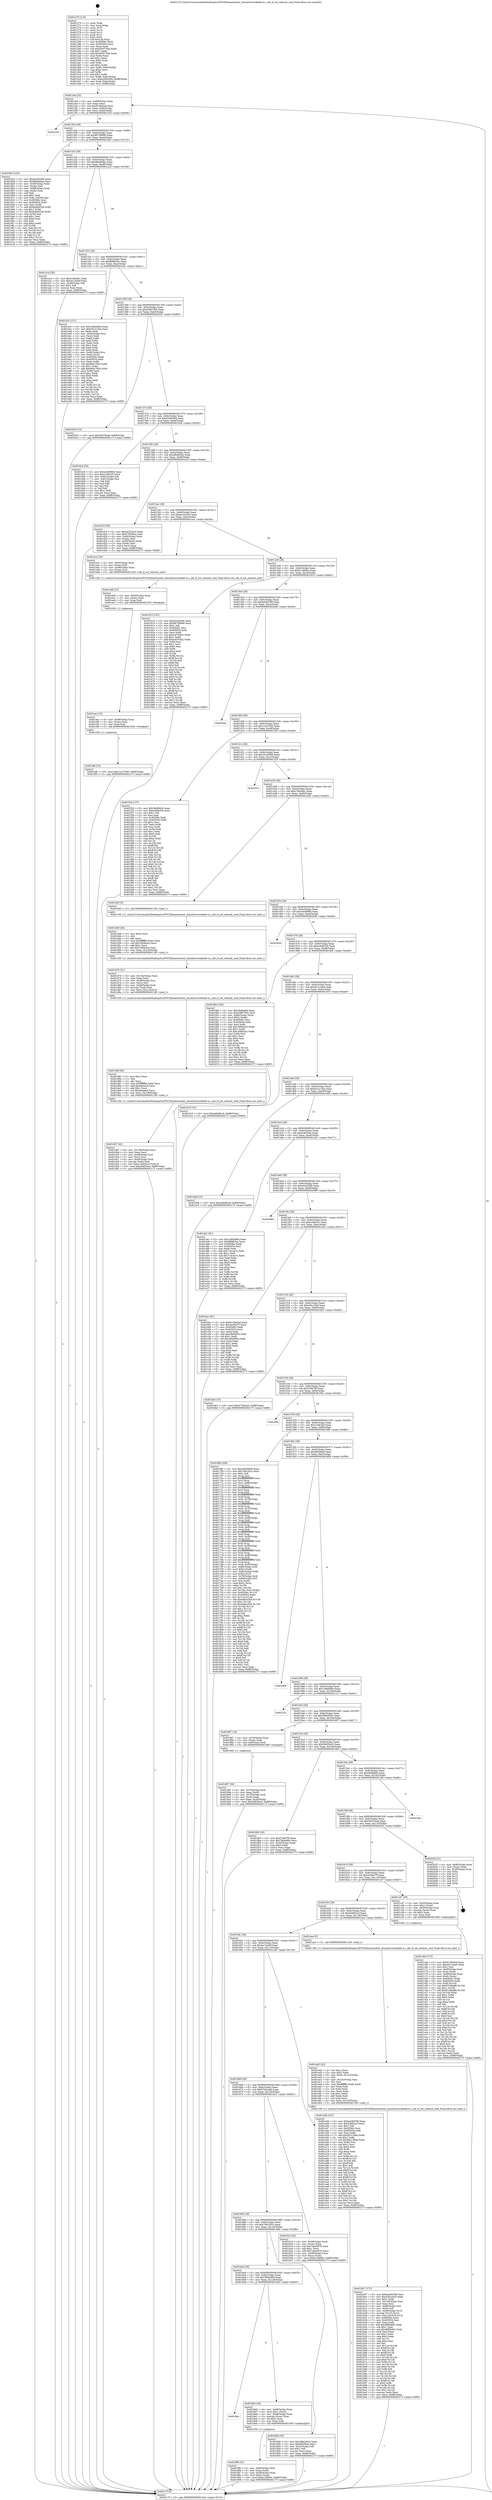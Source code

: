 digraph "0x401270" {
  label = "0x401270 (/mnt/c/Users/mathe/Desktop/tcc/POCII/binaries/extr_linuxdriversideide-io.c_ide_tf_set_setmult_cmd_Final-ollvm.out::main(0))"
  labelloc = "t"
  node[shape=record]

  Entry [label="",width=0.3,height=0.3,shape=circle,fillcolor=black,style=filled]
  "0x4012e4" [label="{
     0x4012e4 [32]\l
     | [instrs]\l
     &nbsp;&nbsp;0x4012e4 \<+6\>: mov -0x88(%rbp),%eax\l
     &nbsp;&nbsp;0x4012ea \<+2\>: mov %eax,%ecx\l
     &nbsp;&nbsp;0x4012ec \<+6\>: sub $0x8129a0ad,%ecx\l
     &nbsp;&nbsp;0x4012f2 \<+6\>: mov %eax,-0x9c(%rbp)\l
     &nbsp;&nbsp;0x4012f8 \<+6\>: mov %ecx,-0xa0(%rbp)\l
     &nbsp;&nbsp;0x4012fe \<+6\>: je 0000000000402104 \<main+0xe94\>\l
  }"]
  "0x402104" [label="{
     0x402104\l
  }", style=dashed]
  "0x401304" [label="{
     0x401304 [28]\l
     | [instrs]\l
     &nbsp;&nbsp;0x401304 \<+5\>: jmp 0000000000401309 \<main+0x99\>\l
     &nbsp;&nbsp;0x401309 \<+6\>: mov -0x9c(%rbp),%eax\l
     &nbsp;&nbsp;0x40130f \<+5\>: sub $0x86709696,%eax\l
     &nbsp;&nbsp;0x401314 \<+6\>: mov %eax,-0xa4(%rbp)\l
     &nbsp;&nbsp;0x40131a \<+6\>: je 00000000004019a3 \<main+0x733\>\l
  }"]
  Exit [label="",width=0.3,height=0.3,shape=circle,fillcolor=black,style=filled,peripheries=2]
  "0x4019a3" [label="{
     0x4019a3 [122]\l
     | [instrs]\l
     &nbsp;&nbsp;0x4019a3 \<+5\>: mov $0xe0cd329b,%eax\l
     &nbsp;&nbsp;0x4019a8 \<+5\>: mov $0x86ebbdac,%ecx\l
     &nbsp;&nbsp;0x4019ad \<+4\>: mov -0x58(%rbp),%rdx\l
     &nbsp;&nbsp;0x4019b1 \<+2\>: mov (%rdx),%esi\l
     &nbsp;&nbsp;0x4019b3 \<+4\>: mov -0x68(%rbp),%rdx\l
     &nbsp;&nbsp;0x4019b7 \<+2\>: cmp (%rdx),%esi\l
     &nbsp;&nbsp;0x4019b9 \<+4\>: setl %dil\l
     &nbsp;&nbsp;0x4019bd \<+4\>: and $0x1,%dil\l
     &nbsp;&nbsp;0x4019c1 \<+4\>: mov %dil,-0x29(%rbp)\l
     &nbsp;&nbsp;0x4019c5 \<+7\>: mov 0x40506c,%esi\l
     &nbsp;&nbsp;0x4019cc \<+8\>: mov 0x405054,%r8d\l
     &nbsp;&nbsp;0x4019d4 \<+3\>: mov %esi,%r9d\l
     &nbsp;&nbsp;0x4019d7 \<+7\>: add $0x6a849528,%r9d\l
     &nbsp;&nbsp;0x4019de \<+4\>: sub $0x1,%r9d\l
     &nbsp;&nbsp;0x4019e2 \<+7\>: sub $0x6a849528,%r9d\l
     &nbsp;&nbsp;0x4019e9 \<+4\>: imul %r9d,%esi\l
     &nbsp;&nbsp;0x4019ed \<+3\>: and $0x1,%esi\l
     &nbsp;&nbsp;0x4019f0 \<+3\>: cmp $0x0,%esi\l
     &nbsp;&nbsp;0x4019f3 \<+4\>: sete %dil\l
     &nbsp;&nbsp;0x4019f7 \<+4\>: cmp $0xa,%r8d\l
     &nbsp;&nbsp;0x4019fb \<+4\>: setl %r10b\l
     &nbsp;&nbsp;0x4019ff \<+3\>: mov %dil,%r11b\l
     &nbsp;&nbsp;0x401a02 \<+3\>: and %r10b,%r11b\l
     &nbsp;&nbsp;0x401a05 \<+3\>: xor %r10b,%dil\l
     &nbsp;&nbsp;0x401a08 \<+3\>: or %dil,%r11b\l
     &nbsp;&nbsp;0x401a0b \<+4\>: test $0x1,%r11b\l
     &nbsp;&nbsp;0x401a0f \<+3\>: cmovne %ecx,%eax\l
     &nbsp;&nbsp;0x401a12 \<+6\>: mov %eax,-0x88(%rbp)\l
     &nbsp;&nbsp;0x401a18 \<+5\>: jmp 000000000040217f \<main+0xf0f\>\l
  }"]
  "0x401320" [label="{
     0x401320 [28]\l
     | [instrs]\l
     &nbsp;&nbsp;0x401320 \<+5\>: jmp 0000000000401325 \<main+0xb5\>\l
     &nbsp;&nbsp;0x401325 \<+6\>: mov -0x9c(%rbp),%eax\l
     &nbsp;&nbsp;0x40132b \<+5\>: sub $0x86ebbdac,%eax\l
     &nbsp;&nbsp;0x401330 \<+6\>: mov %eax,-0xa8(%rbp)\l
     &nbsp;&nbsp;0x401336 \<+6\>: je 0000000000401a1d \<main+0x7ad\>\l
  }"]
  "0x401efb" [label="{
     0x401efb [15]\l
     | [instrs]\l
     &nbsp;&nbsp;0x401efb \<+10\>: movl $0xc1a37640,-0x88(%rbp)\l
     &nbsp;&nbsp;0x401f05 \<+5\>: jmp 000000000040217f \<main+0xf0f\>\l
  }"]
  "0x401a1d" [label="{
     0x401a1d [30]\l
     | [instrs]\l
     &nbsp;&nbsp;0x401a1d \<+5\>: mov $0xe18dcfe1,%eax\l
     &nbsp;&nbsp;0x401a22 \<+5\>: mov $0x4a13a44f,%ecx\l
     &nbsp;&nbsp;0x401a27 \<+3\>: mov -0x29(%rbp),%dl\l
     &nbsp;&nbsp;0x401a2a \<+3\>: test $0x1,%dl\l
     &nbsp;&nbsp;0x401a2d \<+3\>: cmovne %ecx,%eax\l
     &nbsp;&nbsp;0x401a30 \<+6\>: mov %eax,-0x88(%rbp)\l
     &nbsp;&nbsp;0x401a36 \<+5\>: jmp 000000000040217f \<main+0xf0f\>\l
  }"]
  "0x40133c" [label="{
     0x40133c [28]\l
     | [instrs]\l
     &nbsp;&nbsp;0x40133c \<+5\>: jmp 0000000000401341 \<main+0xd1\>\l
     &nbsp;&nbsp;0x401341 \<+6\>: mov -0x9c(%rbp),%eax\l
     &nbsp;&nbsp;0x401347 \<+5\>: sub $0x8bf6b5ac,%eax\l
     &nbsp;&nbsp;0x40134c \<+6\>: mov %eax,-0xac(%rbp)\l
     &nbsp;&nbsp;0x401352 \<+6\>: je 0000000000401e3c \<main+0xbcc\>\l
  }"]
  "0x401eec" [label="{
     0x401eec [15]\l
     | [instrs]\l
     &nbsp;&nbsp;0x401eec \<+4\>: mov -0x48(%rbp),%rax\l
     &nbsp;&nbsp;0x401ef0 \<+3\>: mov (%rax),%rax\l
     &nbsp;&nbsp;0x401ef3 \<+3\>: mov %rax,%rdi\l
     &nbsp;&nbsp;0x401ef6 \<+5\>: call 0000000000401030 \<free@plt\>\l
     | [calls]\l
     &nbsp;&nbsp;0x401030 \{1\} (unknown)\l
  }"]
  "0x401e3c" [label="{
     0x401e3c [127]\l
     | [instrs]\l
     &nbsp;&nbsp;0x401e3c \<+5\>: mov $0x1d84b964,%eax\l
     &nbsp;&nbsp;0x401e41 \<+5\>: mov $0xd31e12ba,%ecx\l
     &nbsp;&nbsp;0x401e46 \<+2\>: xor %edx,%edx\l
     &nbsp;&nbsp;0x401e48 \<+4\>: mov -0x40(%rbp),%rsi\l
     &nbsp;&nbsp;0x401e4c \<+2\>: mov (%rsi),%edi\l
     &nbsp;&nbsp;0x401e4e \<+3\>: mov %edx,%r8d\l
     &nbsp;&nbsp;0x401e51 \<+3\>: sub %edi,%r8d\l
     &nbsp;&nbsp;0x401e54 \<+2\>: mov %edx,%edi\l
     &nbsp;&nbsp;0x401e56 \<+3\>: sub $0x1,%edi\l
     &nbsp;&nbsp;0x401e59 \<+3\>: add %edi,%r8d\l
     &nbsp;&nbsp;0x401e5c \<+3\>: sub %r8d,%edx\l
     &nbsp;&nbsp;0x401e5f \<+4\>: mov -0x40(%rbp),%rsi\l
     &nbsp;&nbsp;0x401e63 \<+2\>: mov %edx,(%rsi)\l
     &nbsp;&nbsp;0x401e65 \<+7\>: mov 0x40506c,%edx\l
     &nbsp;&nbsp;0x401e6c \<+7\>: mov 0x405054,%edi\l
     &nbsp;&nbsp;0x401e73 \<+3\>: mov %edx,%r8d\l
     &nbsp;&nbsp;0x401e76 \<+7\>: sub $0xd64c7930,%r8d\l
     &nbsp;&nbsp;0x401e7d \<+4\>: sub $0x1,%r8d\l
     &nbsp;&nbsp;0x401e81 \<+7\>: add $0xd64c7930,%r8d\l
     &nbsp;&nbsp;0x401e88 \<+4\>: imul %r8d,%edx\l
     &nbsp;&nbsp;0x401e8c \<+3\>: and $0x1,%edx\l
     &nbsp;&nbsp;0x401e8f \<+3\>: cmp $0x0,%edx\l
     &nbsp;&nbsp;0x401e92 \<+4\>: sete %r9b\l
     &nbsp;&nbsp;0x401e96 \<+3\>: cmp $0xa,%edi\l
     &nbsp;&nbsp;0x401e99 \<+4\>: setl %r10b\l
     &nbsp;&nbsp;0x401e9d \<+3\>: mov %r9b,%r11b\l
     &nbsp;&nbsp;0x401ea0 \<+3\>: and %r10b,%r11b\l
     &nbsp;&nbsp;0x401ea3 \<+3\>: xor %r10b,%r9b\l
     &nbsp;&nbsp;0x401ea6 \<+3\>: or %r9b,%r11b\l
     &nbsp;&nbsp;0x401ea9 \<+4\>: test $0x1,%r11b\l
     &nbsp;&nbsp;0x401ead \<+3\>: cmovne %ecx,%eax\l
     &nbsp;&nbsp;0x401eb0 \<+6\>: mov %eax,-0x88(%rbp)\l
     &nbsp;&nbsp;0x401eb6 \<+5\>: jmp 000000000040217f \<main+0xf0f\>\l
  }"]
  "0x401358" [label="{
     0x401358 [28]\l
     | [instrs]\l
     &nbsp;&nbsp;0x401358 \<+5\>: jmp 000000000040135d \<main+0xed\>\l
     &nbsp;&nbsp;0x40135d \<+6\>: mov -0x9c(%rbp),%eax\l
     &nbsp;&nbsp;0x401363 \<+5\>: sub $0xa3867505,%eax\l
     &nbsp;&nbsp;0x401368 \<+6\>: mov %eax,-0xb0(%rbp)\l
     &nbsp;&nbsp;0x40136e \<+6\>: je 0000000000402020 \<main+0xdb0\>\l
  }"]
  "0x401edd" [label="{
     0x401edd [15]\l
     | [instrs]\l
     &nbsp;&nbsp;0x401edd \<+4\>: mov -0x60(%rbp),%rax\l
     &nbsp;&nbsp;0x401ee1 \<+3\>: mov (%rax),%rax\l
     &nbsp;&nbsp;0x401ee4 \<+3\>: mov %rax,%rdi\l
     &nbsp;&nbsp;0x401ee7 \<+5\>: call 0000000000401030 \<free@plt\>\l
     | [calls]\l
     &nbsp;&nbsp;0x401030 \{1\} (unknown)\l
  }"]
  "0x402020" [label="{
     0x402020 [15]\l
     | [instrs]\l
     &nbsp;&nbsp;0x402020 \<+10\>: movl $0x3d079ca8,-0x88(%rbp)\l
     &nbsp;&nbsp;0x40202a \<+5\>: jmp 000000000040217f \<main+0xf0f\>\l
  }"]
  "0x401374" [label="{
     0x401374 [28]\l
     | [instrs]\l
     &nbsp;&nbsp;0x401374 \<+5\>: jmp 0000000000401379 \<main+0x109\>\l
     &nbsp;&nbsp;0x401379 \<+6\>: mov -0x9c(%rbp),%eax\l
     &nbsp;&nbsp;0x40137f \<+5\>: sub $0xa5494394,%eax\l
     &nbsp;&nbsp;0x401384 \<+6\>: mov %eax,-0xb4(%rbp)\l
     &nbsp;&nbsp;0x40138a \<+6\>: je 00000000004016c6 \<main+0x456\>\l
  }"]
  "0x401db7" [label="{
     0x401db7 [42]\l
     | [instrs]\l
     &nbsp;&nbsp;0x401db7 \<+6\>: mov -0x138(%rbp),%ecx\l
     &nbsp;&nbsp;0x401dbd \<+3\>: imul %eax,%ecx\l
     &nbsp;&nbsp;0x401dc0 \<+4\>: mov -0x48(%rbp),%rsi\l
     &nbsp;&nbsp;0x401dc4 \<+3\>: mov (%rsi),%rsi\l
     &nbsp;&nbsp;0x401dc7 \<+4\>: mov -0x40(%rbp),%rdi\l
     &nbsp;&nbsp;0x401dcb \<+3\>: movslq (%rdi),%rdi\l
     &nbsp;&nbsp;0x401dce \<+4\>: mov %ecx,0x4(%rsi,%rdi,8)\l
     &nbsp;&nbsp;0x401dd2 \<+10\>: movl $0xe04f33ae,-0x88(%rbp)\l
     &nbsp;&nbsp;0x401ddc \<+5\>: jmp 000000000040217f \<main+0xf0f\>\l
  }"]
  "0x4016c6" [label="{
     0x4016c6 [53]\l
     | [instrs]\l
     &nbsp;&nbsp;0x4016c6 \<+5\>: mov $0xcd459906,%eax\l
     &nbsp;&nbsp;0x4016cb \<+5\>: mov $0x21d61d5,%ecx\l
     &nbsp;&nbsp;0x4016d0 \<+6\>: mov -0x82(%rbp),%dl\l
     &nbsp;&nbsp;0x4016d6 \<+7\>: mov -0x81(%rbp),%sil\l
     &nbsp;&nbsp;0x4016dd \<+3\>: mov %dl,%dil\l
     &nbsp;&nbsp;0x4016e0 \<+3\>: and %sil,%dil\l
     &nbsp;&nbsp;0x4016e3 \<+3\>: xor %sil,%dl\l
     &nbsp;&nbsp;0x4016e6 \<+3\>: or %dl,%dil\l
     &nbsp;&nbsp;0x4016e9 \<+4\>: test $0x1,%dil\l
     &nbsp;&nbsp;0x4016ed \<+3\>: cmovne %ecx,%eax\l
     &nbsp;&nbsp;0x4016f0 \<+6\>: mov %eax,-0x88(%rbp)\l
     &nbsp;&nbsp;0x4016f6 \<+5\>: jmp 000000000040217f \<main+0xf0f\>\l
  }"]
  "0x401390" [label="{
     0x401390 [28]\l
     | [instrs]\l
     &nbsp;&nbsp;0x401390 \<+5\>: jmp 0000000000401395 \<main+0x125\>\l
     &nbsp;&nbsp;0x401395 \<+6\>: mov -0x9c(%rbp),%eax\l
     &nbsp;&nbsp;0x40139b \<+5\>: sub $0xa9bd92cb,%eax\l
     &nbsp;&nbsp;0x4013a0 \<+6\>: mov %eax,-0xb8(%rbp)\l
     &nbsp;&nbsp;0x4013a6 \<+6\>: je 0000000000401d1f \<main+0xaaf\>\l
  }"]
  "0x40217f" [label="{
     0x40217f [5]\l
     | [instrs]\l
     &nbsp;&nbsp;0x40217f \<+5\>: jmp 00000000004012e4 \<main+0x74\>\l
  }"]
  "0x401270" [label="{
     0x401270 [116]\l
     | [instrs]\l
     &nbsp;&nbsp;0x401270 \<+1\>: push %rbp\l
     &nbsp;&nbsp;0x401271 \<+3\>: mov %rsp,%rbp\l
     &nbsp;&nbsp;0x401274 \<+2\>: push %r15\l
     &nbsp;&nbsp;0x401276 \<+2\>: push %r14\l
     &nbsp;&nbsp;0x401278 \<+2\>: push %r13\l
     &nbsp;&nbsp;0x40127a \<+2\>: push %r12\l
     &nbsp;&nbsp;0x40127c \<+1\>: push %rbx\l
     &nbsp;&nbsp;0x40127d \<+7\>: sub $0x128,%rsp\l
     &nbsp;&nbsp;0x401284 \<+7\>: mov 0x40506c,%eax\l
     &nbsp;&nbsp;0x40128b \<+7\>: mov 0x405054,%ecx\l
     &nbsp;&nbsp;0x401292 \<+2\>: mov %eax,%edx\l
     &nbsp;&nbsp;0x401294 \<+6\>: sub $0xa50574da,%edx\l
     &nbsp;&nbsp;0x40129a \<+3\>: sub $0x1,%edx\l
     &nbsp;&nbsp;0x40129d \<+6\>: add $0xa50574da,%edx\l
     &nbsp;&nbsp;0x4012a3 \<+3\>: imul %edx,%eax\l
     &nbsp;&nbsp;0x4012a6 \<+3\>: and $0x1,%eax\l
     &nbsp;&nbsp;0x4012a9 \<+3\>: cmp $0x0,%eax\l
     &nbsp;&nbsp;0x4012ac \<+4\>: sete %r8b\l
     &nbsp;&nbsp;0x4012b0 \<+4\>: and $0x1,%r8b\l
     &nbsp;&nbsp;0x4012b4 \<+7\>: mov %r8b,-0x82(%rbp)\l
     &nbsp;&nbsp;0x4012bb \<+3\>: cmp $0xa,%ecx\l
     &nbsp;&nbsp;0x4012be \<+4\>: setl %r8b\l
     &nbsp;&nbsp;0x4012c2 \<+4\>: and $0x1,%r8b\l
     &nbsp;&nbsp;0x4012c6 \<+7\>: mov %r8b,-0x81(%rbp)\l
     &nbsp;&nbsp;0x4012cd \<+10\>: movl $0xa5494394,-0x88(%rbp)\l
     &nbsp;&nbsp;0x4012d7 \<+6\>: mov %edi,-0x8c(%rbp)\l
     &nbsp;&nbsp;0x4012dd \<+7\>: mov %rsi,-0x98(%rbp)\l
  }"]
  "0x401d8f" [label="{
     0x401d8f [40]\l
     | [instrs]\l
     &nbsp;&nbsp;0x401d8f \<+5\>: mov $0x2,%ecx\l
     &nbsp;&nbsp;0x401d94 \<+1\>: cltd\l
     &nbsp;&nbsp;0x401d95 \<+2\>: idiv %ecx\l
     &nbsp;&nbsp;0x401d97 \<+6\>: imul $0xfffffffe,%edx,%ecx\l
     &nbsp;&nbsp;0x401d9d \<+6\>: add $0xe9eaac8,%ecx\l
     &nbsp;&nbsp;0x401da3 \<+3\>: add $0x1,%ecx\l
     &nbsp;&nbsp;0x401da6 \<+6\>: sub $0xe9eaac8,%ecx\l
     &nbsp;&nbsp;0x401dac \<+6\>: mov %ecx,-0x138(%rbp)\l
     &nbsp;&nbsp;0x401db2 \<+5\>: call 0000000000401160 \<next_i\>\l
     | [calls]\l
     &nbsp;&nbsp;0x401160 \{1\} (/mnt/c/Users/mathe/Desktop/tcc/POCII/binaries/extr_linuxdriversideide-io.c_ide_tf_set_setmult_cmd_Final-ollvm.out::next_i)\l
  }"]
  "0x401d1f" [label="{
     0x401d1f [36]\l
     | [instrs]\l
     &nbsp;&nbsp;0x401d1f \<+5\>: mov $0xae1b2243,%eax\l
     &nbsp;&nbsp;0x401d24 \<+5\>: mov $0xc76e58ac,%ecx\l
     &nbsp;&nbsp;0x401d29 \<+4\>: mov -0x40(%rbp),%rdx\l
     &nbsp;&nbsp;0x401d2d \<+2\>: mov (%rdx),%esi\l
     &nbsp;&nbsp;0x401d2f \<+4\>: mov -0x50(%rbp),%rdx\l
     &nbsp;&nbsp;0x401d33 \<+2\>: cmp (%rdx),%esi\l
     &nbsp;&nbsp;0x401d35 \<+3\>: cmovl %ecx,%eax\l
     &nbsp;&nbsp;0x401d38 \<+6\>: mov %eax,-0x88(%rbp)\l
     &nbsp;&nbsp;0x401d3e \<+5\>: jmp 000000000040217f \<main+0xf0f\>\l
  }"]
  "0x4013ac" [label="{
     0x4013ac [28]\l
     | [instrs]\l
     &nbsp;&nbsp;0x4013ac \<+5\>: jmp 00000000004013b1 \<main+0x141\>\l
     &nbsp;&nbsp;0x4013b1 \<+6\>: mov -0x9c(%rbp),%eax\l
     &nbsp;&nbsp;0x4013b7 \<+5\>: sub $0xae1b2243,%eax\l
     &nbsp;&nbsp;0x4013bc \<+6\>: mov %eax,-0xbc(%rbp)\l
     &nbsp;&nbsp;0x4013c2 \<+6\>: je 0000000000401eca \<main+0xc5a\>\l
  }"]
  "0x401d70" [label="{
     0x401d70 [31]\l
     | [instrs]\l
     &nbsp;&nbsp;0x401d70 \<+6\>: mov -0x134(%rbp),%ecx\l
     &nbsp;&nbsp;0x401d76 \<+3\>: imul %eax,%ecx\l
     &nbsp;&nbsp;0x401d79 \<+4\>: mov -0x48(%rbp),%rsi\l
     &nbsp;&nbsp;0x401d7d \<+3\>: mov (%rsi),%rsi\l
     &nbsp;&nbsp;0x401d80 \<+4\>: mov -0x40(%rbp),%rdi\l
     &nbsp;&nbsp;0x401d84 \<+3\>: movslq (%rdi),%rdi\l
     &nbsp;&nbsp;0x401d87 \<+3\>: mov %ecx,(%rsi,%rdi,8)\l
     &nbsp;&nbsp;0x401d8a \<+5\>: call 0000000000401160 \<next_i\>\l
     | [calls]\l
     &nbsp;&nbsp;0x401160 \{1\} (/mnt/c/Users/mathe/Desktop/tcc/POCII/binaries/extr_linuxdriversideide-io.c_ide_tf_set_setmult_cmd_Final-ollvm.out::next_i)\l
  }"]
  "0x401eca" [label="{
     0x401eca [19]\l
     | [instrs]\l
     &nbsp;&nbsp;0x401eca \<+4\>: mov -0x60(%rbp),%rax\l
     &nbsp;&nbsp;0x401ece \<+3\>: mov (%rax),%rdi\l
     &nbsp;&nbsp;0x401ed1 \<+4\>: mov -0x48(%rbp),%rax\l
     &nbsp;&nbsp;0x401ed5 \<+3\>: mov (%rax),%rsi\l
     &nbsp;&nbsp;0x401ed8 \<+5\>: call 0000000000401240 \<ide_tf_set_setmult_cmd\>\l
     | [calls]\l
     &nbsp;&nbsp;0x401240 \{1\} (/mnt/c/Users/mathe/Desktop/tcc/POCII/binaries/extr_linuxdriversideide-io.c_ide_tf_set_setmult_cmd_Final-ollvm.out::ide_tf_set_setmult_cmd)\l
  }"]
  "0x4013c8" [label="{
     0x4013c8 [28]\l
     | [instrs]\l
     &nbsp;&nbsp;0x4013c8 \<+5\>: jmp 00000000004013cd \<main+0x15d\>\l
     &nbsp;&nbsp;0x4013cd \<+6\>: mov -0x9c(%rbp),%eax\l
     &nbsp;&nbsp;0x4013d3 \<+5\>: sub $0xb12b6f4c,%eax\l
     &nbsp;&nbsp;0x4013d8 \<+6\>: mov %eax,-0xc0(%rbp)\l
     &nbsp;&nbsp;0x4013de \<+6\>: je 0000000000401910 \<main+0x6a0\>\l
  }"]
  "0x401d48" [label="{
     0x401d48 [40]\l
     | [instrs]\l
     &nbsp;&nbsp;0x401d48 \<+5\>: mov $0x2,%ecx\l
     &nbsp;&nbsp;0x401d4d \<+1\>: cltd\l
     &nbsp;&nbsp;0x401d4e \<+2\>: idiv %ecx\l
     &nbsp;&nbsp;0x401d50 \<+6\>: imul $0xfffffffe,%edx,%ecx\l
     &nbsp;&nbsp;0x401d56 \<+6\>: sub $0x190de4ce,%ecx\l
     &nbsp;&nbsp;0x401d5c \<+3\>: add $0x1,%ecx\l
     &nbsp;&nbsp;0x401d5f \<+6\>: add $0x190de4ce,%ecx\l
     &nbsp;&nbsp;0x401d65 \<+6\>: mov %ecx,-0x134(%rbp)\l
     &nbsp;&nbsp;0x401d6b \<+5\>: call 0000000000401160 \<next_i\>\l
     | [calls]\l
     &nbsp;&nbsp;0x401160 \{1\} (/mnt/c/Users/mathe/Desktop/tcc/POCII/binaries/extr_linuxdriversideide-io.c_ide_tf_set_setmult_cmd_Final-ollvm.out::next_i)\l
  }"]
  "0x401910" [label="{
     0x401910 [147]\l
     | [instrs]\l
     &nbsp;&nbsp;0x401910 \<+5\>: mov $0xe0cd329b,%eax\l
     &nbsp;&nbsp;0x401915 \<+5\>: mov $0x86709696,%ecx\l
     &nbsp;&nbsp;0x40191a \<+2\>: mov $0x1,%dl\l
     &nbsp;&nbsp;0x40191c \<+7\>: mov 0x40506c,%esi\l
     &nbsp;&nbsp;0x401923 \<+7\>: mov 0x405054,%edi\l
     &nbsp;&nbsp;0x40192a \<+3\>: mov %esi,%r8d\l
     &nbsp;&nbsp;0x40192d \<+7\>: sub $0xec8783b2,%r8d\l
     &nbsp;&nbsp;0x401934 \<+4\>: sub $0x1,%r8d\l
     &nbsp;&nbsp;0x401938 \<+7\>: add $0xec8783b2,%r8d\l
     &nbsp;&nbsp;0x40193f \<+4\>: imul %r8d,%esi\l
     &nbsp;&nbsp;0x401943 \<+3\>: and $0x1,%esi\l
     &nbsp;&nbsp;0x401946 \<+3\>: cmp $0x0,%esi\l
     &nbsp;&nbsp;0x401949 \<+4\>: sete %r9b\l
     &nbsp;&nbsp;0x40194d \<+3\>: cmp $0xa,%edi\l
     &nbsp;&nbsp;0x401950 \<+4\>: setl %r10b\l
     &nbsp;&nbsp;0x401954 \<+3\>: mov %r9b,%r11b\l
     &nbsp;&nbsp;0x401957 \<+4\>: xor $0xff,%r11b\l
     &nbsp;&nbsp;0x40195b \<+3\>: mov %r10b,%bl\l
     &nbsp;&nbsp;0x40195e \<+3\>: xor $0xff,%bl\l
     &nbsp;&nbsp;0x401961 \<+3\>: xor $0x0,%dl\l
     &nbsp;&nbsp;0x401964 \<+3\>: mov %r11b,%r14b\l
     &nbsp;&nbsp;0x401967 \<+4\>: and $0x0,%r14b\l
     &nbsp;&nbsp;0x40196b \<+3\>: and %dl,%r9b\l
     &nbsp;&nbsp;0x40196e \<+3\>: mov %bl,%r15b\l
     &nbsp;&nbsp;0x401971 \<+4\>: and $0x0,%r15b\l
     &nbsp;&nbsp;0x401975 \<+3\>: and %dl,%r10b\l
     &nbsp;&nbsp;0x401978 \<+3\>: or %r9b,%r14b\l
     &nbsp;&nbsp;0x40197b \<+3\>: or %r10b,%r15b\l
     &nbsp;&nbsp;0x40197e \<+3\>: xor %r15b,%r14b\l
     &nbsp;&nbsp;0x401981 \<+3\>: or %bl,%r11b\l
     &nbsp;&nbsp;0x401984 \<+4\>: xor $0xff,%r11b\l
     &nbsp;&nbsp;0x401988 \<+3\>: or $0x0,%dl\l
     &nbsp;&nbsp;0x40198b \<+3\>: and %dl,%r11b\l
     &nbsp;&nbsp;0x40198e \<+3\>: or %r11b,%r14b\l
     &nbsp;&nbsp;0x401991 \<+4\>: test $0x1,%r14b\l
     &nbsp;&nbsp;0x401995 \<+3\>: cmovne %ecx,%eax\l
     &nbsp;&nbsp;0x401998 \<+6\>: mov %eax,-0x88(%rbp)\l
     &nbsp;&nbsp;0x40199e \<+5\>: jmp 000000000040217f \<main+0xf0f\>\l
  }"]
  "0x4013e4" [label="{
     0x4013e4 [28]\l
     | [instrs]\l
     &nbsp;&nbsp;0x4013e4 \<+5\>: jmp 00000000004013e9 \<main+0x179\>\l
     &nbsp;&nbsp;0x4013e9 \<+6\>: mov -0x9c(%rbp),%eax\l
     &nbsp;&nbsp;0x4013ef \<+5\>: sub $0xba28d768,%eax\l
     &nbsp;&nbsp;0x4013f4 \<+6\>: mov %eax,-0xc4(%rbp)\l
     &nbsp;&nbsp;0x4013fa \<+6\>: je 00000000004020ae \<main+0xe3e\>\l
  }"]
  "0x401c64" [label="{
     0x401c64 [172]\l
     | [instrs]\l
     &nbsp;&nbsp;0x401c64 \<+5\>: mov $0x8129a0ad,%ecx\l
     &nbsp;&nbsp;0x401c69 \<+5\>: mov $0xd2c12ae6,%edx\l
     &nbsp;&nbsp;0x401c6e \<+3\>: mov $0x1,%sil\l
     &nbsp;&nbsp;0x401c71 \<+4\>: mov -0x48(%rbp),%rdi\l
     &nbsp;&nbsp;0x401c75 \<+3\>: mov %rax,(%rdi)\l
     &nbsp;&nbsp;0x401c78 \<+4\>: mov -0x40(%rbp),%rax\l
     &nbsp;&nbsp;0x401c7c \<+6\>: movl $0x0,(%rax)\l
     &nbsp;&nbsp;0x401c82 \<+8\>: mov 0x40506c,%r8d\l
     &nbsp;&nbsp;0x401c8a \<+8\>: mov 0x405054,%r9d\l
     &nbsp;&nbsp;0x401c92 \<+3\>: mov %r8d,%r10d\l
     &nbsp;&nbsp;0x401c95 \<+7\>: sub $0x87cdba86,%r10d\l
     &nbsp;&nbsp;0x401c9c \<+4\>: sub $0x1,%r10d\l
     &nbsp;&nbsp;0x401ca0 \<+7\>: add $0x87cdba86,%r10d\l
     &nbsp;&nbsp;0x401ca7 \<+4\>: imul %r10d,%r8d\l
     &nbsp;&nbsp;0x401cab \<+4\>: and $0x1,%r8d\l
     &nbsp;&nbsp;0x401caf \<+4\>: cmp $0x0,%r8d\l
     &nbsp;&nbsp;0x401cb3 \<+4\>: sete %r11b\l
     &nbsp;&nbsp;0x401cb7 \<+4\>: cmp $0xa,%r9d\l
     &nbsp;&nbsp;0x401cbb \<+3\>: setl %bl\l
     &nbsp;&nbsp;0x401cbe \<+3\>: mov %r11b,%r14b\l
     &nbsp;&nbsp;0x401cc1 \<+4\>: xor $0xff,%r14b\l
     &nbsp;&nbsp;0x401cc5 \<+3\>: mov %bl,%r15b\l
     &nbsp;&nbsp;0x401cc8 \<+4\>: xor $0xff,%r15b\l
     &nbsp;&nbsp;0x401ccc \<+4\>: xor $0x0,%sil\l
     &nbsp;&nbsp;0x401cd0 \<+3\>: mov %r14b,%r12b\l
     &nbsp;&nbsp;0x401cd3 \<+4\>: and $0x0,%r12b\l
     &nbsp;&nbsp;0x401cd7 \<+3\>: and %sil,%r11b\l
     &nbsp;&nbsp;0x401cda \<+3\>: mov %r15b,%r13b\l
     &nbsp;&nbsp;0x401cdd \<+4\>: and $0x0,%r13b\l
     &nbsp;&nbsp;0x401ce1 \<+3\>: and %sil,%bl\l
     &nbsp;&nbsp;0x401ce4 \<+3\>: or %r11b,%r12b\l
     &nbsp;&nbsp;0x401ce7 \<+3\>: or %bl,%r13b\l
     &nbsp;&nbsp;0x401cea \<+3\>: xor %r13b,%r12b\l
     &nbsp;&nbsp;0x401ced \<+3\>: or %r15b,%r14b\l
     &nbsp;&nbsp;0x401cf0 \<+4\>: xor $0xff,%r14b\l
     &nbsp;&nbsp;0x401cf4 \<+4\>: or $0x0,%sil\l
     &nbsp;&nbsp;0x401cf8 \<+3\>: and %sil,%r14b\l
     &nbsp;&nbsp;0x401cfb \<+3\>: or %r14b,%r12b\l
     &nbsp;&nbsp;0x401cfe \<+4\>: test $0x1,%r12b\l
     &nbsp;&nbsp;0x401d02 \<+3\>: cmovne %edx,%ecx\l
     &nbsp;&nbsp;0x401d05 \<+6\>: mov %ecx,-0x88(%rbp)\l
     &nbsp;&nbsp;0x401d0b \<+5\>: jmp 000000000040217f \<main+0xf0f\>\l
  }"]
  "0x4020ae" [label="{
     0x4020ae\l
  }", style=dashed]
  "0x401400" [label="{
     0x401400 [28]\l
     | [instrs]\l
     &nbsp;&nbsp;0x401400 \<+5\>: jmp 0000000000401405 \<main+0x195\>\l
     &nbsp;&nbsp;0x401405 \<+6\>: mov -0x9c(%rbp),%eax\l
     &nbsp;&nbsp;0x40140b \<+5\>: sub $0xc1a37640,%eax\l
     &nbsp;&nbsp;0x401410 \<+6\>: mov %eax,-0xc8(%rbp)\l
     &nbsp;&nbsp;0x401416 \<+6\>: je 0000000000401f2d \<main+0xcbd\>\l
  }"]
  "0x401b07" [label="{
     0x401b07 [172]\l
     | [instrs]\l
     &nbsp;&nbsp;0x401b07 \<+5\>: mov $0xba28d768,%ecx\l
     &nbsp;&nbsp;0x401b0c \<+5\>: mov $0xe3bcc526,%edx\l
     &nbsp;&nbsp;0x401b11 \<+3\>: mov $0x1,%r8b\l
     &nbsp;&nbsp;0x401b14 \<+6\>: mov -0x130(%rbp),%esi\l
     &nbsp;&nbsp;0x401b1a \<+3\>: imul %eax,%esi\l
     &nbsp;&nbsp;0x401b1d \<+4\>: mov -0x60(%rbp),%r9\l
     &nbsp;&nbsp;0x401b21 \<+3\>: mov (%r9),%r9\l
     &nbsp;&nbsp;0x401b24 \<+4\>: mov -0x58(%rbp),%r10\l
     &nbsp;&nbsp;0x401b28 \<+3\>: movslq (%r10),%r10\l
     &nbsp;&nbsp;0x401b2b \<+4\>: mov %esi,(%r9,%r10,4)\l
     &nbsp;&nbsp;0x401b2f \<+7\>: mov 0x40506c,%eax\l
     &nbsp;&nbsp;0x401b36 \<+7\>: mov 0x405054,%esi\l
     &nbsp;&nbsp;0x401b3d \<+2\>: mov %eax,%edi\l
     &nbsp;&nbsp;0x401b3f \<+6\>: add $0x48f0b8d1,%edi\l
     &nbsp;&nbsp;0x401b45 \<+3\>: sub $0x1,%edi\l
     &nbsp;&nbsp;0x401b48 \<+6\>: sub $0x48f0b8d1,%edi\l
     &nbsp;&nbsp;0x401b4e \<+3\>: imul %edi,%eax\l
     &nbsp;&nbsp;0x401b51 \<+3\>: and $0x1,%eax\l
     &nbsp;&nbsp;0x401b54 \<+3\>: cmp $0x0,%eax\l
     &nbsp;&nbsp;0x401b57 \<+4\>: sete %r11b\l
     &nbsp;&nbsp;0x401b5b \<+3\>: cmp $0xa,%esi\l
     &nbsp;&nbsp;0x401b5e \<+3\>: setl %bl\l
     &nbsp;&nbsp;0x401b61 \<+3\>: mov %r11b,%r14b\l
     &nbsp;&nbsp;0x401b64 \<+4\>: xor $0xff,%r14b\l
     &nbsp;&nbsp;0x401b68 \<+3\>: mov %bl,%r15b\l
     &nbsp;&nbsp;0x401b6b \<+4\>: xor $0xff,%r15b\l
     &nbsp;&nbsp;0x401b6f \<+4\>: xor $0x0,%r8b\l
     &nbsp;&nbsp;0x401b73 \<+3\>: mov %r14b,%r12b\l
     &nbsp;&nbsp;0x401b76 \<+4\>: and $0x0,%r12b\l
     &nbsp;&nbsp;0x401b7a \<+3\>: and %r8b,%r11b\l
     &nbsp;&nbsp;0x401b7d \<+3\>: mov %r15b,%r13b\l
     &nbsp;&nbsp;0x401b80 \<+4\>: and $0x0,%r13b\l
     &nbsp;&nbsp;0x401b84 \<+3\>: and %r8b,%bl\l
     &nbsp;&nbsp;0x401b87 \<+3\>: or %r11b,%r12b\l
     &nbsp;&nbsp;0x401b8a \<+3\>: or %bl,%r13b\l
     &nbsp;&nbsp;0x401b8d \<+3\>: xor %r13b,%r12b\l
     &nbsp;&nbsp;0x401b90 \<+3\>: or %r15b,%r14b\l
     &nbsp;&nbsp;0x401b93 \<+4\>: xor $0xff,%r14b\l
     &nbsp;&nbsp;0x401b97 \<+4\>: or $0x0,%r8b\l
     &nbsp;&nbsp;0x401b9b \<+3\>: and %r8b,%r14b\l
     &nbsp;&nbsp;0x401b9e \<+3\>: or %r14b,%r12b\l
     &nbsp;&nbsp;0x401ba1 \<+4\>: test $0x1,%r12b\l
     &nbsp;&nbsp;0x401ba5 \<+3\>: cmovne %edx,%ecx\l
     &nbsp;&nbsp;0x401ba8 \<+6\>: mov %ecx,-0x88(%rbp)\l
     &nbsp;&nbsp;0x401bae \<+5\>: jmp 000000000040217f \<main+0xf0f\>\l
  }"]
  "0x401f2d" [label="{
     0x401f2d [137]\l
     | [instrs]\l
     &nbsp;&nbsp;0x401f2d \<+5\>: mov $0x2fa8b6d4,%eax\l
     &nbsp;&nbsp;0x401f32 \<+5\>: mov $0xce4db32b,%ecx\l
     &nbsp;&nbsp;0x401f37 \<+2\>: mov $0x1,%dl\l
     &nbsp;&nbsp;0x401f39 \<+2\>: xor %esi,%esi\l
     &nbsp;&nbsp;0x401f3b \<+7\>: mov 0x40506c,%edi\l
     &nbsp;&nbsp;0x401f42 \<+8\>: mov 0x405054,%r8d\l
     &nbsp;&nbsp;0x401f4a \<+3\>: sub $0x1,%esi\l
     &nbsp;&nbsp;0x401f4d \<+3\>: mov %edi,%r9d\l
     &nbsp;&nbsp;0x401f50 \<+3\>: add %esi,%r9d\l
     &nbsp;&nbsp;0x401f53 \<+4\>: imul %r9d,%edi\l
     &nbsp;&nbsp;0x401f57 \<+3\>: and $0x1,%edi\l
     &nbsp;&nbsp;0x401f5a \<+3\>: cmp $0x0,%edi\l
     &nbsp;&nbsp;0x401f5d \<+4\>: sete %r10b\l
     &nbsp;&nbsp;0x401f61 \<+4\>: cmp $0xa,%r8d\l
     &nbsp;&nbsp;0x401f65 \<+4\>: setl %r11b\l
     &nbsp;&nbsp;0x401f69 \<+3\>: mov %r10b,%bl\l
     &nbsp;&nbsp;0x401f6c \<+3\>: xor $0xff,%bl\l
     &nbsp;&nbsp;0x401f6f \<+3\>: mov %r11b,%r14b\l
     &nbsp;&nbsp;0x401f72 \<+4\>: xor $0xff,%r14b\l
     &nbsp;&nbsp;0x401f76 \<+3\>: xor $0x0,%dl\l
     &nbsp;&nbsp;0x401f79 \<+3\>: mov %bl,%r15b\l
     &nbsp;&nbsp;0x401f7c \<+4\>: and $0x0,%r15b\l
     &nbsp;&nbsp;0x401f80 \<+3\>: and %dl,%r10b\l
     &nbsp;&nbsp;0x401f83 \<+3\>: mov %r14b,%r12b\l
     &nbsp;&nbsp;0x401f86 \<+4\>: and $0x0,%r12b\l
     &nbsp;&nbsp;0x401f8a \<+3\>: and %dl,%r11b\l
     &nbsp;&nbsp;0x401f8d \<+3\>: or %r10b,%r15b\l
     &nbsp;&nbsp;0x401f90 \<+3\>: or %r11b,%r12b\l
     &nbsp;&nbsp;0x401f93 \<+3\>: xor %r12b,%r15b\l
     &nbsp;&nbsp;0x401f96 \<+3\>: or %r14b,%bl\l
     &nbsp;&nbsp;0x401f99 \<+3\>: xor $0xff,%bl\l
     &nbsp;&nbsp;0x401f9c \<+3\>: or $0x0,%dl\l
     &nbsp;&nbsp;0x401f9f \<+2\>: and %dl,%bl\l
     &nbsp;&nbsp;0x401fa1 \<+3\>: or %bl,%r15b\l
     &nbsp;&nbsp;0x401fa4 \<+4\>: test $0x1,%r15b\l
     &nbsp;&nbsp;0x401fa8 \<+3\>: cmovne %ecx,%eax\l
     &nbsp;&nbsp;0x401fab \<+6\>: mov %eax,-0x88(%rbp)\l
     &nbsp;&nbsp;0x401fb1 \<+5\>: jmp 000000000040217f \<main+0xf0f\>\l
  }"]
  "0x40141c" [label="{
     0x40141c [28]\l
     | [instrs]\l
     &nbsp;&nbsp;0x40141c \<+5\>: jmp 0000000000401421 \<main+0x1b1\>\l
     &nbsp;&nbsp;0x401421 \<+6\>: mov -0x9c(%rbp),%eax\l
     &nbsp;&nbsp;0x401427 \<+5\>: sub $0xc52c9488,%eax\l
     &nbsp;&nbsp;0x40142c \<+6\>: mov %eax,-0xcc(%rbp)\l
     &nbsp;&nbsp;0x401432 \<+6\>: je 0000000000401f19 \<main+0xca9\>\l
  }"]
  "0x401ad3" [label="{
     0x401ad3 [52]\l
     | [instrs]\l
     &nbsp;&nbsp;0x401ad3 \<+2\>: xor %ecx,%ecx\l
     &nbsp;&nbsp;0x401ad5 \<+5\>: mov $0x2,%edx\l
     &nbsp;&nbsp;0x401ada \<+6\>: mov %edx,-0x12c(%rbp)\l
     &nbsp;&nbsp;0x401ae0 \<+1\>: cltd\l
     &nbsp;&nbsp;0x401ae1 \<+6\>: mov -0x12c(%rbp),%esi\l
     &nbsp;&nbsp;0x401ae7 \<+2\>: idiv %esi\l
     &nbsp;&nbsp;0x401ae9 \<+6\>: imul $0xfffffffe,%edx,%edx\l
     &nbsp;&nbsp;0x401aef \<+2\>: mov %ecx,%edi\l
     &nbsp;&nbsp;0x401af1 \<+2\>: sub %edx,%edi\l
     &nbsp;&nbsp;0x401af3 \<+2\>: mov %ecx,%edx\l
     &nbsp;&nbsp;0x401af5 \<+3\>: sub $0x1,%edx\l
     &nbsp;&nbsp;0x401af8 \<+2\>: add %edx,%edi\l
     &nbsp;&nbsp;0x401afa \<+2\>: sub %edi,%ecx\l
     &nbsp;&nbsp;0x401afc \<+6\>: mov %ecx,-0x130(%rbp)\l
     &nbsp;&nbsp;0x401b02 \<+5\>: call 0000000000401160 \<next_i\>\l
     | [calls]\l
     &nbsp;&nbsp;0x401160 \{1\} (/mnt/c/Users/mathe/Desktop/tcc/POCII/binaries/extr_linuxdriversideide-io.c_ide_tf_set_setmult_cmd_Final-ollvm.out::next_i)\l
  }"]
  "0x401f19" [label="{
     0x401f19\l
  }", style=dashed]
  "0x401438" [label="{
     0x401438 [28]\l
     | [instrs]\l
     &nbsp;&nbsp;0x401438 \<+5\>: jmp 000000000040143d \<main+0x1cd\>\l
     &nbsp;&nbsp;0x40143d \<+6\>: mov -0x9c(%rbp),%eax\l
     &nbsp;&nbsp;0x401443 \<+5\>: sub $0xc76e58ac,%eax\l
     &nbsp;&nbsp;0x401448 \<+6\>: mov %eax,-0xd0(%rbp)\l
     &nbsp;&nbsp;0x40144e \<+6\>: je 0000000000401d43 \<main+0xad3\>\l
  }"]
  "0x4018f0" [label="{
     0x4018f0 [32]\l
     | [instrs]\l
     &nbsp;&nbsp;0x4018f0 \<+4\>: mov -0x60(%rbp),%rdi\l
     &nbsp;&nbsp;0x4018f4 \<+3\>: mov %rax,(%rdi)\l
     &nbsp;&nbsp;0x4018f7 \<+4\>: mov -0x58(%rbp),%rax\l
     &nbsp;&nbsp;0x4018fb \<+6\>: movl $0x0,(%rax)\l
     &nbsp;&nbsp;0x401901 \<+10\>: movl $0xb12b6f4c,-0x88(%rbp)\l
     &nbsp;&nbsp;0x40190b \<+5\>: jmp 000000000040217f \<main+0xf0f\>\l
  }"]
  "0x401d43" [label="{
     0x401d43 [5]\l
     | [instrs]\l
     &nbsp;&nbsp;0x401d43 \<+5\>: call 0000000000401160 \<next_i\>\l
     | [calls]\l
     &nbsp;&nbsp;0x401160 \{1\} (/mnt/c/Users/mathe/Desktop/tcc/POCII/binaries/extr_linuxdriversideide-io.c_ide_tf_set_setmult_cmd_Final-ollvm.out::next_i)\l
  }"]
  "0x401454" [label="{
     0x401454 [28]\l
     | [instrs]\l
     &nbsp;&nbsp;0x401454 \<+5\>: jmp 0000000000401459 \<main+0x1e9\>\l
     &nbsp;&nbsp;0x401459 \<+6\>: mov -0x9c(%rbp),%eax\l
     &nbsp;&nbsp;0x40145f \<+5\>: sub $0xcd459906,%eax\l
     &nbsp;&nbsp;0x401464 \<+6\>: mov %eax,-0xd4(%rbp)\l
     &nbsp;&nbsp;0x40146a \<+6\>: je 0000000000402044 \<main+0xdd4\>\l
  }"]
  "0x4016bc" [label="{
     0x4016bc\l
  }", style=dashed]
  "0x402044" [label="{
     0x402044\l
  }", style=dashed]
  "0x401470" [label="{
     0x401470 [28]\l
     | [instrs]\l
     &nbsp;&nbsp;0x401470 \<+5\>: jmp 0000000000401475 \<main+0x205\>\l
     &nbsp;&nbsp;0x401475 \<+6\>: mov -0x9c(%rbp),%eax\l
     &nbsp;&nbsp;0x40147b \<+5\>: sub $0xce4db32b,%eax\l
     &nbsp;&nbsp;0x401480 \<+6\>: mov %eax,-0xd8(%rbp)\l
     &nbsp;&nbsp;0x401486 \<+6\>: je 0000000000401fb6 \<main+0xd46\>\l
  }"]
  "0x4018d3" [label="{
     0x4018d3 [29]\l
     | [instrs]\l
     &nbsp;&nbsp;0x4018d3 \<+4\>: mov -0x68(%rbp),%rax\l
     &nbsp;&nbsp;0x4018d7 \<+6\>: movl $0x1,(%rax)\l
     &nbsp;&nbsp;0x4018dd \<+4\>: mov -0x68(%rbp),%rax\l
     &nbsp;&nbsp;0x4018e1 \<+3\>: movslq (%rax),%rax\l
     &nbsp;&nbsp;0x4018e4 \<+4\>: shl $0x2,%rax\l
     &nbsp;&nbsp;0x4018e8 \<+3\>: mov %rax,%rdi\l
     &nbsp;&nbsp;0x4018eb \<+5\>: call 0000000000401050 \<malloc@plt\>\l
     | [calls]\l
     &nbsp;&nbsp;0x401050 \{1\} (unknown)\l
  }"]
  "0x401fb6" [label="{
     0x401fb6 [106]\l
     | [instrs]\l
     &nbsp;&nbsp;0x401fb6 \<+5\>: mov $0x2fa8b6d4,%eax\l
     &nbsp;&nbsp;0x401fbb \<+5\>: mov $0xa3867505,%ecx\l
     &nbsp;&nbsp;0x401fc0 \<+4\>: mov -0x80(%rbp),%rdx\l
     &nbsp;&nbsp;0x401fc4 \<+6\>: movl $0x0,(%rdx)\l
     &nbsp;&nbsp;0x401fca \<+7\>: mov 0x40506c,%esi\l
     &nbsp;&nbsp;0x401fd1 \<+7\>: mov 0x405054,%edi\l
     &nbsp;&nbsp;0x401fd8 \<+3\>: mov %esi,%r8d\l
     &nbsp;&nbsp;0x401fdb \<+7\>: add $0xc390d2a3,%r8d\l
     &nbsp;&nbsp;0x401fe2 \<+4\>: sub $0x1,%r8d\l
     &nbsp;&nbsp;0x401fe6 \<+7\>: sub $0xc390d2a3,%r8d\l
     &nbsp;&nbsp;0x401fed \<+4\>: imul %r8d,%esi\l
     &nbsp;&nbsp;0x401ff1 \<+3\>: and $0x1,%esi\l
     &nbsp;&nbsp;0x401ff4 \<+3\>: cmp $0x0,%esi\l
     &nbsp;&nbsp;0x401ff7 \<+4\>: sete %r9b\l
     &nbsp;&nbsp;0x401ffb \<+3\>: cmp $0xa,%edi\l
     &nbsp;&nbsp;0x401ffe \<+4\>: setl %r10b\l
     &nbsp;&nbsp;0x402002 \<+3\>: mov %r9b,%r11b\l
     &nbsp;&nbsp;0x402005 \<+3\>: and %r10b,%r11b\l
     &nbsp;&nbsp;0x402008 \<+3\>: xor %r10b,%r9b\l
     &nbsp;&nbsp;0x40200b \<+3\>: or %r9b,%r11b\l
     &nbsp;&nbsp;0x40200e \<+4\>: test $0x1,%r11b\l
     &nbsp;&nbsp;0x402012 \<+3\>: cmovne %ecx,%eax\l
     &nbsp;&nbsp;0x402015 \<+6\>: mov %eax,-0x88(%rbp)\l
     &nbsp;&nbsp;0x40201b \<+5\>: jmp 000000000040217f \<main+0xf0f\>\l
  }"]
  "0x40148c" [label="{
     0x40148c [28]\l
     | [instrs]\l
     &nbsp;&nbsp;0x40148c \<+5\>: jmp 0000000000401491 \<main+0x221\>\l
     &nbsp;&nbsp;0x401491 \<+6\>: mov -0x9c(%rbp),%eax\l
     &nbsp;&nbsp;0x401497 \<+5\>: sub $0xd2c12ae6,%eax\l
     &nbsp;&nbsp;0x40149c \<+6\>: mov %eax,-0xdc(%rbp)\l
     &nbsp;&nbsp;0x4014a2 \<+6\>: je 0000000000401d10 \<main+0xaa0\>\l
  }"]
  "0x401897" [label="{
     0x401897 [30]\l
     | [instrs]\l
     &nbsp;&nbsp;0x401897 \<+4\>: mov -0x70(%rbp),%rdi\l
     &nbsp;&nbsp;0x40189b \<+2\>: mov %eax,(%rdi)\l
     &nbsp;&nbsp;0x40189d \<+4\>: mov -0x70(%rbp),%rdi\l
     &nbsp;&nbsp;0x4018a1 \<+2\>: mov (%rdi),%eax\l
     &nbsp;&nbsp;0x4018a3 \<+3\>: mov %eax,-0x30(%rbp)\l
     &nbsp;&nbsp;0x4018a6 \<+10\>: movl $0x2b835ec5,-0x88(%rbp)\l
     &nbsp;&nbsp;0x4018b0 \<+5\>: jmp 000000000040217f \<main+0xf0f\>\l
  }"]
  "0x401d10" [label="{
     0x401d10 [15]\l
     | [instrs]\l
     &nbsp;&nbsp;0x401d10 \<+10\>: movl $0xa9bd92cb,-0x88(%rbp)\l
     &nbsp;&nbsp;0x401d1a \<+5\>: jmp 000000000040217f \<main+0xf0f\>\l
  }"]
  "0x4014a8" [label="{
     0x4014a8 [28]\l
     | [instrs]\l
     &nbsp;&nbsp;0x4014a8 \<+5\>: jmp 00000000004014ad \<main+0x23d\>\l
     &nbsp;&nbsp;0x4014ad \<+6\>: mov -0x9c(%rbp),%eax\l
     &nbsp;&nbsp;0x4014b3 \<+5\>: sub $0xd31e12ba,%eax\l
     &nbsp;&nbsp;0x4014b8 \<+6\>: mov %eax,-0xe0(%rbp)\l
     &nbsp;&nbsp;0x4014be \<+6\>: je 0000000000401ebb \<main+0xc4b\>\l
  }"]
  "0x4016a0" [label="{
     0x4016a0 [28]\l
     | [instrs]\l
     &nbsp;&nbsp;0x4016a0 \<+5\>: jmp 00000000004016a5 \<main+0x435\>\l
     &nbsp;&nbsp;0x4016a5 \<+6\>: mov -0x9c(%rbp),%eax\l
     &nbsp;&nbsp;0x4016ab \<+5\>: sub $0x7f6a6d6d,%eax\l
     &nbsp;&nbsp;0x4016b0 \<+6\>: mov %eax,-0x128(%rbp)\l
     &nbsp;&nbsp;0x4016b6 \<+6\>: je 00000000004018d3 \<main+0x663\>\l
  }"]
  "0x401ebb" [label="{
     0x401ebb [15]\l
     | [instrs]\l
     &nbsp;&nbsp;0x401ebb \<+10\>: movl $0xa9bd92cb,-0x88(%rbp)\l
     &nbsp;&nbsp;0x401ec5 \<+5\>: jmp 000000000040217f \<main+0xf0f\>\l
  }"]
  "0x4014c4" [label="{
     0x4014c4 [28]\l
     | [instrs]\l
     &nbsp;&nbsp;0x4014c4 \<+5\>: jmp 00000000004014c9 \<main+0x259\>\l
     &nbsp;&nbsp;0x4014c9 \<+6\>: mov -0x9c(%rbp),%eax\l
     &nbsp;&nbsp;0x4014cf \<+5\>: sub $0xe04f33ae,%eax\l
     &nbsp;&nbsp;0x4014d4 \<+6\>: mov %eax,-0xe4(%rbp)\l
     &nbsp;&nbsp;0x4014da \<+6\>: je 0000000000401de1 \<main+0xb71\>\l
  }"]
  "0x40184b" [label="{
     0x40184b [30]\l
     | [instrs]\l
     &nbsp;&nbsp;0x40184b \<+5\>: mov $0x28bb3b03,%eax\l
     &nbsp;&nbsp;0x401850 \<+5\>: mov $0x48296a6,%ecx\l
     &nbsp;&nbsp;0x401855 \<+3\>: mov -0x31(%rbp),%dl\l
     &nbsp;&nbsp;0x401858 \<+3\>: test $0x1,%dl\l
     &nbsp;&nbsp;0x40185b \<+3\>: cmovne %ecx,%eax\l
     &nbsp;&nbsp;0x40185e \<+6\>: mov %eax,-0x88(%rbp)\l
     &nbsp;&nbsp;0x401864 \<+5\>: jmp 000000000040217f \<main+0xf0f\>\l
  }"]
  "0x401de1" [label="{
     0x401de1 [91]\l
     | [instrs]\l
     &nbsp;&nbsp;0x401de1 \<+5\>: mov $0x1d84b964,%eax\l
     &nbsp;&nbsp;0x401de6 \<+5\>: mov $0x8bf6b5ac,%ecx\l
     &nbsp;&nbsp;0x401deb \<+7\>: mov 0x40506c,%edx\l
     &nbsp;&nbsp;0x401df2 \<+7\>: mov 0x405054,%esi\l
     &nbsp;&nbsp;0x401df9 \<+2\>: mov %edx,%edi\l
     &nbsp;&nbsp;0x401dfb \<+6\>: add $0x714cee7a,%edi\l
     &nbsp;&nbsp;0x401e01 \<+3\>: sub $0x1,%edi\l
     &nbsp;&nbsp;0x401e04 \<+6\>: sub $0x714cee7a,%edi\l
     &nbsp;&nbsp;0x401e0a \<+3\>: imul %edi,%edx\l
     &nbsp;&nbsp;0x401e0d \<+3\>: and $0x1,%edx\l
     &nbsp;&nbsp;0x401e10 \<+3\>: cmp $0x0,%edx\l
     &nbsp;&nbsp;0x401e13 \<+4\>: sete %r8b\l
     &nbsp;&nbsp;0x401e17 \<+3\>: cmp $0xa,%esi\l
     &nbsp;&nbsp;0x401e1a \<+4\>: setl %r9b\l
     &nbsp;&nbsp;0x401e1e \<+3\>: mov %r8b,%r10b\l
     &nbsp;&nbsp;0x401e21 \<+3\>: and %r9b,%r10b\l
     &nbsp;&nbsp;0x401e24 \<+3\>: xor %r9b,%r8b\l
     &nbsp;&nbsp;0x401e27 \<+3\>: or %r8b,%r10b\l
     &nbsp;&nbsp;0x401e2a \<+4\>: test $0x1,%r10b\l
     &nbsp;&nbsp;0x401e2e \<+3\>: cmovne %ecx,%eax\l
     &nbsp;&nbsp;0x401e31 \<+6\>: mov %eax,-0x88(%rbp)\l
     &nbsp;&nbsp;0x401e37 \<+5\>: jmp 000000000040217f \<main+0xf0f\>\l
  }"]
  "0x4014e0" [label="{
     0x4014e0 [28]\l
     | [instrs]\l
     &nbsp;&nbsp;0x4014e0 \<+5\>: jmp 00000000004014e5 \<main+0x275\>\l
     &nbsp;&nbsp;0x4014e5 \<+6\>: mov -0x9c(%rbp),%eax\l
     &nbsp;&nbsp;0x4014eb \<+5\>: sub $0xe0cd329b,%eax\l
     &nbsp;&nbsp;0x4014f0 \<+6\>: mov %eax,-0xe8(%rbp)\l
     &nbsp;&nbsp;0x4014f6 \<+6\>: je 0000000000402089 \<main+0xe19\>\l
  }"]
  "0x401684" [label="{
     0x401684 [28]\l
     | [instrs]\l
     &nbsp;&nbsp;0x401684 \<+5\>: jmp 0000000000401689 \<main+0x419\>\l
     &nbsp;&nbsp;0x401689 \<+6\>: mov -0x9c(%rbp),%eax\l
     &nbsp;&nbsp;0x40168f \<+5\>: sub $0x7d610f1e,%eax\l
     &nbsp;&nbsp;0x401694 \<+6\>: mov %eax,-0x124(%rbp)\l
     &nbsp;&nbsp;0x40169a \<+6\>: je 000000000040184b \<main+0x5db\>\l
  }"]
  "0x402089" [label="{
     0x402089\l
  }", style=dashed]
  "0x4014fc" [label="{
     0x4014fc [28]\l
     | [instrs]\l
     &nbsp;&nbsp;0x4014fc \<+5\>: jmp 0000000000401501 \<main+0x291\>\l
     &nbsp;&nbsp;0x401501 \<+6\>: mov -0x9c(%rbp),%eax\l
     &nbsp;&nbsp;0x401507 \<+5\>: sub $0xe18dcfe1,%eax\l
     &nbsp;&nbsp;0x40150c \<+6\>: mov %eax,-0xec(%rbp)\l
     &nbsp;&nbsp;0x401512 \<+6\>: je 0000000000401bec \<main+0x97c\>\l
  }"]
  "0x401bc2" [label="{
     0x401bc2 [42]\l
     | [instrs]\l
     &nbsp;&nbsp;0x401bc2 \<+4\>: mov -0x58(%rbp),%rax\l
     &nbsp;&nbsp;0x401bc6 \<+2\>: mov (%rax),%ecx\l
     &nbsp;&nbsp;0x401bc8 \<+6\>: sub $0x7abe5976,%ecx\l
     &nbsp;&nbsp;0x401bce \<+3\>: add $0x1,%ecx\l
     &nbsp;&nbsp;0x401bd1 \<+6\>: add $0x7abe5976,%ecx\l
     &nbsp;&nbsp;0x401bd7 \<+4\>: mov -0x58(%rbp),%rax\l
     &nbsp;&nbsp;0x401bdb \<+2\>: mov %ecx,(%rax)\l
     &nbsp;&nbsp;0x401bdd \<+10\>: movl $0xb12b6f4c,-0x88(%rbp)\l
     &nbsp;&nbsp;0x401be7 \<+5\>: jmp 000000000040217f \<main+0xf0f\>\l
  }"]
  "0x401bec" [label="{
     0x401bec [91]\l
     | [instrs]\l
     &nbsp;&nbsp;0x401bec \<+5\>: mov $0x8129a0ad,%eax\l
     &nbsp;&nbsp;0x401bf1 \<+5\>: mov $0x3e39a57f,%ecx\l
     &nbsp;&nbsp;0x401bf6 \<+7\>: mov 0x40506c,%edx\l
     &nbsp;&nbsp;0x401bfd \<+7\>: mov 0x405054,%esi\l
     &nbsp;&nbsp;0x401c04 \<+2\>: mov %edx,%edi\l
     &nbsp;&nbsp;0x401c06 \<+6\>: add $0xc9b0d65c,%edi\l
     &nbsp;&nbsp;0x401c0c \<+3\>: sub $0x1,%edi\l
     &nbsp;&nbsp;0x401c0f \<+6\>: sub $0xc9b0d65c,%edi\l
     &nbsp;&nbsp;0x401c15 \<+3\>: imul %edi,%edx\l
     &nbsp;&nbsp;0x401c18 \<+3\>: and $0x1,%edx\l
     &nbsp;&nbsp;0x401c1b \<+3\>: cmp $0x0,%edx\l
     &nbsp;&nbsp;0x401c1e \<+4\>: sete %r8b\l
     &nbsp;&nbsp;0x401c22 \<+3\>: cmp $0xa,%esi\l
     &nbsp;&nbsp;0x401c25 \<+4\>: setl %r9b\l
     &nbsp;&nbsp;0x401c29 \<+3\>: mov %r8b,%r10b\l
     &nbsp;&nbsp;0x401c2c \<+3\>: and %r9b,%r10b\l
     &nbsp;&nbsp;0x401c2f \<+3\>: xor %r9b,%r8b\l
     &nbsp;&nbsp;0x401c32 \<+3\>: or %r8b,%r10b\l
     &nbsp;&nbsp;0x401c35 \<+4\>: test $0x1,%r10b\l
     &nbsp;&nbsp;0x401c39 \<+3\>: cmovne %ecx,%eax\l
     &nbsp;&nbsp;0x401c3c \<+6\>: mov %eax,-0x88(%rbp)\l
     &nbsp;&nbsp;0x401c42 \<+5\>: jmp 000000000040217f \<main+0xf0f\>\l
  }"]
  "0x401518" [label="{
     0x401518 [28]\l
     | [instrs]\l
     &nbsp;&nbsp;0x401518 \<+5\>: jmp 000000000040151d \<main+0x2ad\>\l
     &nbsp;&nbsp;0x40151d \<+6\>: mov -0x9c(%rbp),%eax\l
     &nbsp;&nbsp;0x401523 \<+5\>: sub $0xe3bcc526,%eax\l
     &nbsp;&nbsp;0x401528 \<+6\>: mov %eax,-0xf0(%rbp)\l
     &nbsp;&nbsp;0x40152e \<+6\>: je 0000000000401bb3 \<main+0x943\>\l
  }"]
  "0x401668" [label="{
     0x401668 [28]\l
     | [instrs]\l
     &nbsp;&nbsp;0x401668 \<+5\>: jmp 000000000040166d \<main+0x3fd\>\l
     &nbsp;&nbsp;0x40166d \<+6\>: mov -0x9c(%rbp),%eax\l
     &nbsp;&nbsp;0x401673 \<+5\>: sub $0x6729cebd,%eax\l
     &nbsp;&nbsp;0x401678 \<+6\>: mov %eax,-0x120(%rbp)\l
     &nbsp;&nbsp;0x40167e \<+6\>: je 0000000000401bc2 \<main+0x952\>\l
  }"]
  "0x401bb3" [label="{
     0x401bb3 [15]\l
     | [instrs]\l
     &nbsp;&nbsp;0x401bb3 \<+10\>: movl $0x6729cebd,-0x88(%rbp)\l
     &nbsp;&nbsp;0x401bbd \<+5\>: jmp 000000000040217f \<main+0xf0f\>\l
  }"]
  "0x401534" [label="{
     0x401534 [28]\l
     | [instrs]\l
     &nbsp;&nbsp;0x401534 \<+5\>: jmp 0000000000401539 \<main+0x2c9\>\l
     &nbsp;&nbsp;0x401539 \<+6\>: mov -0x9c(%rbp),%eax\l
     &nbsp;&nbsp;0x40153f \<+5\>: sub $0xf74fd7f6,%eax\l
     &nbsp;&nbsp;0x401544 \<+6\>: mov %eax,-0xf4(%rbp)\l
     &nbsp;&nbsp;0x40154a \<+6\>: je 0000000000401f0a \<main+0xc9a\>\l
  }"]
  "0x401a3b" [label="{
     0x401a3b [147]\l
     | [instrs]\l
     &nbsp;&nbsp;0x401a3b \<+5\>: mov $0xba28d768,%eax\l
     &nbsp;&nbsp;0x401a40 \<+5\>: mov $0x43d93a1f,%ecx\l
     &nbsp;&nbsp;0x401a45 \<+2\>: mov $0x1,%dl\l
     &nbsp;&nbsp;0x401a47 \<+7\>: mov 0x40506c,%esi\l
     &nbsp;&nbsp;0x401a4e \<+7\>: mov 0x405054,%edi\l
     &nbsp;&nbsp;0x401a55 \<+3\>: mov %esi,%r8d\l
     &nbsp;&nbsp;0x401a58 \<+7\>: add $0x56c139da,%r8d\l
     &nbsp;&nbsp;0x401a5f \<+4\>: sub $0x1,%r8d\l
     &nbsp;&nbsp;0x401a63 \<+7\>: sub $0x56c139da,%r8d\l
     &nbsp;&nbsp;0x401a6a \<+4\>: imul %r8d,%esi\l
     &nbsp;&nbsp;0x401a6e \<+3\>: and $0x1,%esi\l
     &nbsp;&nbsp;0x401a71 \<+3\>: cmp $0x0,%esi\l
     &nbsp;&nbsp;0x401a74 \<+4\>: sete %r9b\l
     &nbsp;&nbsp;0x401a78 \<+3\>: cmp $0xa,%edi\l
     &nbsp;&nbsp;0x401a7b \<+4\>: setl %r10b\l
     &nbsp;&nbsp;0x401a7f \<+3\>: mov %r9b,%r11b\l
     &nbsp;&nbsp;0x401a82 \<+4\>: xor $0xff,%r11b\l
     &nbsp;&nbsp;0x401a86 \<+3\>: mov %r10b,%bl\l
     &nbsp;&nbsp;0x401a89 \<+3\>: xor $0xff,%bl\l
     &nbsp;&nbsp;0x401a8c \<+3\>: xor $0x1,%dl\l
     &nbsp;&nbsp;0x401a8f \<+3\>: mov %r11b,%r14b\l
     &nbsp;&nbsp;0x401a92 \<+4\>: and $0xff,%r14b\l
     &nbsp;&nbsp;0x401a96 \<+3\>: and %dl,%r9b\l
     &nbsp;&nbsp;0x401a99 \<+3\>: mov %bl,%r15b\l
     &nbsp;&nbsp;0x401a9c \<+4\>: and $0xff,%r15b\l
     &nbsp;&nbsp;0x401aa0 \<+3\>: and %dl,%r10b\l
     &nbsp;&nbsp;0x401aa3 \<+3\>: or %r9b,%r14b\l
     &nbsp;&nbsp;0x401aa6 \<+3\>: or %r10b,%r15b\l
     &nbsp;&nbsp;0x401aa9 \<+3\>: xor %r15b,%r14b\l
     &nbsp;&nbsp;0x401aac \<+3\>: or %bl,%r11b\l
     &nbsp;&nbsp;0x401aaf \<+4\>: xor $0xff,%r11b\l
     &nbsp;&nbsp;0x401ab3 \<+3\>: or $0x1,%dl\l
     &nbsp;&nbsp;0x401ab6 \<+3\>: and %dl,%r11b\l
     &nbsp;&nbsp;0x401ab9 \<+3\>: or %r11b,%r14b\l
     &nbsp;&nbsp;0x401abc \<+4\>: test $0x1,%r14b\l
     &nbsp;&nbsp;0x401ac0 \<+3\>: cmovne %ecx,%eax\l
     &nbsp;&nbsp;0x401ac3 \<+6\>: mov %eax,-0x88(%rbp)\l
     &nbsp;&nbsp;0x401ac9 \<+5\>: jmp 000000000040217f \<main+0xf0f\>\l
  }"]
  "0x401f0a" [label="{
     0x401f0a\l
  }", style=dashed]
  "0x401550" [label="{
     0x401550 [28]\l
     | [instrs]\l
     &nbsp;&nbsp;0x401550 \<+5\>: jmp 0000000000401555 \<main+0x2e5\>\l
     &nbsp;&nbsp;0x401555 \<+6\>: mov -0x9c(%rbp),%eax\l
     &nbsp;&nbsp;0x40155b \<+5\>: sub $0x21d61d5,%eax\l
     &nbsp;&nbsp;0x401560 \<+6\>: mov %eax,-0xf8(%rbp)\l
     &nbsp;&nbsp;0x401566 \<+6\>: je 00000000004016fb \<main+0x48b\>\l
  }"]
  "0x40164c" [label="{
     0x40164c [28]\l
     | [instrs]\l
     &nbsp;&nbsp;0x40164c \<+5\>: jmp 0000000000401651 \<main+0x3e1\>\l
     &nbsp;&nbsp;0x401651 \<+6\>: mov -0x9c(%rbp),%eax\l
     &nbsp;&nbsp;0x401657 \<+5\>: sub $0x4a13a44f,%eax\l
     &nbsp;&nbsp;0x40165c \<+6\>: mov %eax,-0x11c(%rbp)\l
     &nbsp;&nbsp;0x401662 \<+6\>: je 0000000000401a3b \<main+0x7cb\>\l
  }"]
  "0x4016fb" [label="{
     0x4016fb [336]\l
     | [instrs]\l
     &nbsp;&nbsp;0x4016fb \<+5\>: mov $0xcd459906,%eax\l
     &nbsp;&nbsp;0x401700 \<+5\>: mov $0x7d610f1e,%ecx\l
     &nbsp;&nbsp;0x401705 \<+2\>: mov $0x1,%dl\l
     &nbsp;&nbsp;0x401707 \<+3\>: mov %rsp,%rsi\l
     &nbsp;&nbsp;0x40170a \<+4\>: add $0xfffffffffffffff0,%rsi\l
     &nbsp;&nbsp;0x40170e \<+3\>: mov %rsi,%rsp\l
     &nbsp;&nbsp;0x401711 \<+4\>: mov %rsi,-0x80(%rbp)\l
     &nbsp;&nbsp;0x401715 \<+3\>: mov %rsp,%rsi\l
     &nbsp;&nbsp;0x401718 \<+4\>: add $0xfffffffffffffff0,%rsi\l
     &nbsp;&nbsp;0x40171c \<+3\>: mov %rsi,%rsp\l
     &nbsp;&nbsp;0x40171f \<+3\>: mov %rsp,%rdi\l
     &nbsp;&nbsp;0x401722 \<+4\>: add $0xfffffffffffffff0,%rdi\l
     &nbsp;&nbsp;0x401726 \<+3\>: mov %rdi,%rsp\l
     &nbsp;&nbsp;0x401729 \<+4\>: mov %rdi,-0x78(%rbp)\l
     &nbsp;&nbsp;0x40172d \<+3\>: mov %rsp,%rdi\l
     &nbsp;&nbsp;0x401730 \<+4\>: add $0xfffffffffffffff0,%rdi\l
     &nbsp;&nbsp;0x401734 \<+3\>: mov %rdi,%rsp\l
     &nbsp;&nbsp;0x401737 \<+4\>: mov %rdi,-0x70(%rbp)\l
     &nbsp;&nbsp;0x40173b \<+3\>: mov %rsp,%rdi\l
     &nbsp;&nbsp;0x40173e \<+4\>: add $0xfffffffffffffff0,%rdi\l
     &nbsp;&nbsp;0x401742 \<+3\>: mov %rdi,%rsp\l
     &nbsp;&nbsp;0x401745 \<+4\>: mov %rdi,-0x68(%rbp)\l
     &nbsp;&nbsp;0x401749 \<+3\>: mov %rsp,%rdi\l
     &nbsp;&nbsp;0x40174c \<+4\>: add $0xfffffffffffffff0,%rdi\l
     &nbsp;&nbsp;0x401750 \<+3\>: mov %rdi,%rsp\l
     &nbsp;&nbsp;0x401753 \<+4\>: mov %rdi,-0x60(%rbp)\l
     &nbsp;&nbsp;0x401757 \<+3\>: mov %rsp,%rdi\l
     &nbsp;&nbsp;0x40175a \<+4\>: add $0xfffffffffffffff0,%rdi\l
     &nbsp;&nbsp;0x40175e \<+3\>: mov %rdi,%rsp\l
     &nbsp;&nbsp;0x401761 \<+4\>: mov %rdi,-0x58(%rbp)\l
     &nbsp;&nbsp;0x401765 \<+3\>: mov %rsp,%rdi\l
     &nbsp;&nbsp;0x401768 \<+4\>: add $0xfffffffffffffff0,%rdi\l
     &nbsp;&nbsp;0x40176c \<+3\>: mov %rdi,%rsp\l
     &nbsp;&nbsp;0x40176f \<+4\>: mov %rdi,-0x50(%rbp)\l
     &nbsp;&nbsp;0x401773 \<+3\>: mov %rsp,%rdi\l
     &nbsp;&nbsp;0x401776 \<+4\>: add $0xfffffffffffffff0,%rdi\l
     &nbsp;&nbsp;0x40177a \<+3\>: mov %rdi,%rsp\l
     &nbsp;&nbsp;0x40177d \<+4\>: mov %rdi,-0x48(%rbp)\l
     &nbsp;&nbsp;0x401781 \<+3\>: mov %rsp,%rdi\l
     &nbsp;&nbsp;0x401784 \<+4\>: add $0xfffffffffffffff0,%rdi\l
     &nbsp;&nbsp;0x401788 \<+3\>: mov %rdi,%rsp\l
     &nbsp;&nbsp;0x40178b \<+4\>: mov %rdi,-0x40(%rbp)\l
     &nbsp;&nbsp;0x40178f \<+4\>: mov -0x80(%rbp),%rdi\l
     &nbsp;&nbsp;0x401793 \<+6\>: movl $0x0,(%rdi)\l
     &nbsp;&nbsp;0x401799 \<+7\>: mov -0x8c(%rbp),%r8d\l
     &nbsp;&nbsp;0x4017a0 \<+3\>: mov %r8d,(%rsi)\l
     &nbsp;&nbsp;0x4017a3 \<+4\>: mov -0x78(%rbp),%rdi\l
     &nbsp;&nbsp;0x4017a7 \<+7\>: mov -0x98(%rbp),%r9\l
     &nbsp;&nbsp;0x4017ae \<+3\>: mov %r9,(%rdi)\l
     &nbsp;&nbsp;0x4017b1 \<+3\>: cmpl $0x2,(%rsi)\l
     &nbsp;&nbsp;0x4017b4 \<+4\>: setne %r10b\l
     &nbsp;&nbsp;0x4017b8 \<+4\>: and $0x1,%r10b\l
     &nbsp;&nbsp;0x4017bc \<+4\>: mov %r10b,-0x31(%rbp)\l
     &nbsp;&nbsp;0x4017c0 \<+8\>: mov 0x40506c,%r11d\l
     &nbsp;&nbsp;0x4017c8 \<+7\>: mov 0x405054,%ebx\l
     &nbsp;&nbsp;0x4017cf \<+3\>: mov %r11d,%r14d\l
     &nbsp;&nbsp;0x4017d2 \<+7\>: add $0xedbac5d4,%r14d\l
     &nbsp;&nbsp;0x4017d9 \<+4\>: sub $0x1,%r14d\l
     &nbsp;&nbsp;0x4017dd \<+7\>: sub $0xedbac5d4,%r14d\l
     &nbsp;&nbsp;0x4017e4 \<+4\>: imul %r14d,%r11d\l
     &nbsp;&nbsp;0x4017e8 \<+4\>: and $0x1,%r11d\l
     &nbsp;&nbsp;0x4017ec \<+4\>: cmp $0x0,%r11d\l
     &nbsp;&nbsp;0x4017f0 \<+4\>: sete %r10b\l
     &nbsp;&nbsp;0x4017f4 \<+3\>: cmp $0xa,%ebx\l
     &nbsp;&nbsp;0x4017f7 \<+4\>: setl %r15b\l
     &nbsp;&nbsp;0x4017fb \<+3\>: mov %r10b,%r12b\l
     &nbsp;&nbsp;0x4017fe \<+4\>: xor $0xff,%r12b\l
     &nbsp;&nbsp;0x401802 \<+3\>: mov %r15b,%r13b\l
     &nbsp;&nbsp;0x401805 \<+4\>: xor $0xff,%r13b\l
     &nbsp;&nbsp;0x401809 \<+3\>: xor $0x0,%dl\l
     &nbsp;&nbsp;0x40180c \<+3\>: mov %r12b,%sil\l
     &nbsp;&nbsp;0x40180f \<+4\>: and $0x0,%sil\l
     &nbsp;&nbsp;0x401813 \<+3\>: and %dl,%r10b\l
     &nbsp;&nbsp;0x401816 \<+3\>: mov %r13b,%dil\l
     &nbsp;&nbsp;0x401819 \<+4\>: and $0x0,%dil\l
     &nbsp;&nbsp;0x40181d \<+3\>: and %dl,%r15b\l
     &nbsp;&nbsp;0x401820 \<+3\>: or %r10b,%sil\l
     &nbsp;&nbsp;0x401823 \<+3\>: or %r15b,%dil\l
     &nbsp;&nbsp;0x401826 \<+3\>: xor %dil,%sil\l
     &nbsp;&nbsp;0x401829 \<+3\>: or %r13b,%r12b\l
     &nbsp;&nbsp;0x40182c \<+4\>: xor $0xff,%r12b\l
     &nbsp;&nbsp;0x401830 \<+3\>: or $0x0,%dl\l
     &nbsp;&nbsp;0x401833 \<+3\>: and %dl,%r12b\l
     &nbsp;&nbsp;0x401836 \<+3\>: or %r12b,%sil\l
     &nbsp;&nbsp;0x401839 \<+4\>: test $0x1,%sil\l
     &nbsp;&nbsp;0x40183d \<+3\>: cmovne %ecx,%eax\l
     &nbsp;&nbsp;0x401840 \<+6\>: mov %eax,-0x88(%rbp)\l
     &nbsp;&nbsp;0x401846 \<+5\>: jmp 000000000040217f \<main+0xf0f\>\l
  }"]
  "0x40156c" [label="{
     0x40156c [28]\l
     | [instrs]\l
     &nbsp;&nbsp;0x40156c \<+5\>: jmp 0000000000401571 \<main+0x301\>\l
     &nbsp;&nbsp;0x401571 \<+6\>: mov -0x9c(%rbp),%eax\l
     &nbsp;&nbsp;0x401577 \<+5\>: sub $0x48296a6,%eax\l
     &nbsp;&nbsp;0x40157c \<+6\>: mov %eax,-0xfc(%rbp)\l
     &nbsp;&nbsp;0x401582 \<+6\>: je 0000000000401869 \<main+0x5f9\>\l
  }"]
  "0x401ace" [label="{
     0x401ace [5]\l
     | [instrs]\l
     &nbsp;&nbsp;0x401ace \<+5\>: call 0000000000401160 \<next_i\>\l
     | [calls]\l
     &nbsp;&nbsp;0x401160 \{1\} (/mnt/c/Users/mathe/Desktop/tcc/POCII/binaries/extr_linuxdriversideide-io.c_ide_tf_set_setmult_cmd_Final-ollvm.out::next_i)\l
  }"]
  "0x401630" [label="{
     0x401630 [28]\l
     | [instrs]\l
     &nbsp;&nbsp;0x401630 \<+5\>: jmp 0000000000401635 \<main+0x3c5\>\l
     &nbsp;&nbsp;0x401635 \<+6\>: mov -0x9c(%rbp),%eax\l
     &nbsp;&nbsp;0x40163b \<+5\>: sub $0x43d93a1f,%eax\l
     &nbsp;&nbsp;0x401640 \<+6\>: mov %eax,-0x118(%rbp)\l
     &nbsp;&nbsp;0x401646 \<+6\>: je 0000000000401ace \<main+0x85e\>\l
  }"]
  "0x401869" [label="{
     0x401869\l
  }", style=dashed]
  "0x401588" [label="{
     0x401588 [28]\l
     | [instrs]\l
     &nbsp;&nbsp;0x401588 \<+5\>: jmp 000000000040158d \<main+0x31d\>\l
     &nbsp;&nbsp;0x40158d \<+6\>: mov -0x9c(%rbp),%eax\l
     &nbsp;&nbsp;0x401593 \<+5\>: sub $0x1d84b964,%eax\l
     &nbsp;&nbsp;0x401598 \<+6\>: mov %eax,-0x100(%rbp)\l
     &nbsp;&nbsp;0x40159e \<+6\>: je 0000000000402141 \<main+0xed1\>\l
  }"]
  "0x401c47" [label="{
     0x401c47 [29]\l
     | [instrs]\l
     &nbsp;&nbsp;0x401c47 \<+4\>: mov -0x50(%rbp),%rax\l
     &nbsp;&nbsp;0x401c4b \<+6\>: movl $0x1,(%rax)\l
     &nbsp;&nbsp;0x401c51 \<+4\>: mov -0x50(%rbp),%rax\l
     &nbsp;&nbsp;0x401c55 \<+3\>: movslq (%rax),%rax\l
     &nbsp;&nbsp;0x401c58 \<+4\>: shl $0x3,%rax\l
     &nbsp;&nbsp;0x401c5c \<+3\>: mov %rax,%rdi\l
     &nbsp;&nbsp;0x401c5f \<+5\>: call 0000000000401050 \<malloc@plt\>\l
     | [calls]\l
     &nbsp;&nbsp;0x401050 \{1\} (unknown)\l
  }"]
  "0x402141" [label="{
     0x402141\l
  }", style=dashed]
  "0x4015a4" [label="{
     0x4015a4 [28]\l
     | [instrs]\l
     &nbsp;&nbsp;0x4015a4 \<+5\>: jmp 00000000004015a9 \<main+0x339\>\l
     &nbsp;&nbsp;0x4015a9 \<+6\>: mov -0x9c(%rbp),%eax\l
     &nbsp;&nbsp;0x4015af \<+5\>: sub $0x28bb3b03,%eax\l
     &nbsp;&nbsp;0x4015b4 \<+6\>: mov %eax,-0x104(%rbp)\l
     &nbsp;&nbsp;0x4015ba \<+6\>: je 0000000000401887 \<main+0x617\>\l
  }"]
  "0x401614" [label="{
     0x401614 [28]\l
     | [instrs]\l
     &nbsp;&nbsp;0x401614 \<+5\>: jmp 0000000000401619 \<main+0x3a9\>\l
     &nbsp;&nbsp;0x401619 \<+6\>: mov -0x9c(%rbp),%eax\l
     &nbsp;&nbsp;0x40161f \<+5\>: sub $0x3e39a57f,%eax\l
     &nbsp;&nbsp;0x401624 \<+6\>: mov %eax,-0x114(%rbp)\l
     &nbsp;&nbsp;0x40162a \<+6\>: je 0000000000401c47 \<main+0x9d7\>\l
  }"]
  "0x401887" [label="{
     0x401887 [16]\l
     | [instrs]\l
     &nbsp;&nbsp;0x401887 \<+4\>: mov -0x78(%rbp),%rax\l
     &nbsp;&nbsp;0x40188b \<+3\>: mov (%rax),%rax\l
     &nbsp;&nbsp;0x40188e \<+4\>: mov 0x8(%rax),%rdi\l
     &nbsp;&nbsp;0x401892 \<+5\>: call 0000000000401060 \<atoi@plt\>\l
     | [calls]\l
     &nbsp;&nbsp;0x401060 \{1\} (unknown)\l
  }"]
  "0x4015c0" [label="{
     0x4015c0 [28]\l
     | [instrs]\l
     &nbsp;&nbsp;0x4015c0 \<+5\>: jmp 00000000004015c5 \<main+0x355\>\l
     &nbsp;&nbsp;0x4015c5 \<+6\>: mov -0x9c(%rbp),%eax\l
     &nbsp;&nbsp;0x4015cb \<+5\>: sub $0x2b835ec5,%eax\l
     &nbsp;&nbsp;0x4015d0 \<+6\>: mov %eax,-0x108(%rbp)\l
     &nbsp;&nbsp;0x4015d6 \<+6\>: je 00000000004018b5 \<main+0x645\>\l
  }"]
  "0x40202f" [label="{
     0x40202f [21]\l
     | [instrs]\l
     &nbsp;&nbsp;0x40202f \<+4\>: mov -0x80(%rbp),%rax\l
     &nbsp;&nbsp;0x402033 \<+2\>: mov (%rax),%eax\l
     &nbsp;&nbsp;0x402035 \<+4\>: lea -0x28(%rbp),%rsp\l
     &nbsp;&nbsp;0x402039 \<+1\>: pop %rbx\l
     &nbsp;&nbsp;0x40203a \<+2\>: pop %r12\l
     &nbsp;&nbsp;0x40203c \<+2\>: pop %r13\l
     &nbsp;&nbsp;0x40203e \<+2\>: pop %r14\l
     &nbsp;&nbsp;0x402040 \<+2\>: pop %r15\l
     &nbsp;&nbsp;0x402042 \<+1\>: pop %rbp\l
     &nbsp;&nbsp;0x402043 \<+1\>: ret\l
  }"]
  "0x4018b5" [label="{
     0x4018b5 [30]\l
     | [instrs]\l
     &nbsp;&nbsp;0x4018b5 \<+5\>: mov $0xf74fd7f6,%eax\l
     &nbsp;&nbsp;0x4018ba \<+5\>: mov $0x7f6a6d6d,%ecx\l
     &nbsp;&nbsp;0x4018bf \<+3\>: mov -0x30(%rbp),%edx\l
     &nbsp;&nbsp;0x4018c2 \<+3\>: cmp $0x0,%edx\l
     &nbsp;&nbsp;0x4018c5 \<+3\>: cmove %ecx,%eax\l
     &nbsp;&nbsp;0x4018c8 \<+6\>: mov %eax,-0x88(%rbp)\l
     &nbsp;&nbsp;0x4018ce \<+5\>: jmp 000000000040217f \<main+0xf0f\>\l
  }"]
  "0x4015dc" [label="{
     0x4015dc [28]\l
     | [instrs]\l
     &nbsp;&nbsp;0x4015dc \<+5\>: jmp 00000000004015e1 \<main+0x371\>\l
     &nbsp;&nbsp;0x4015e1 \<+6\>: mov -0x9c(%rbp),%eax\l
     &nbsp;&nbsp;0x4015e7 \<+5\>: sub $0x2fa8b6d4,%eax\l
     &nbsp;&nbsp;0x4015ec \<+6\>: mov %eax,-0x10c(%rbp)\l
     &nbsp;&nbsp;0x4015f2 \<+6\>: je 000000000040216b \<main+0xefb\>\l
  }"]
  "0x4015f8" [label="{
     0x4015f8 [28]\l
     | [instrs]\l
     &nbsp;&nbsp;0x4015f8 \<+5\>: jmp 00000000004015fd \<main+0x38d\>\l
     &nbsp;&nbsp;0x4015fd \<+6\>: mov -0x9c(%rbp),%eax\l
     &nbsp;&nbsp;0x401603 \<+5\>: sub $0x3d079ca8,%eax\l
     &nbsp;&nbsp;0x401608 \<+6\>: mov %eax,-0x110(%rbp)\l
     &nbsp;&nbsp;0x40160e \<+6\>: je 000000000040202f \<main+0xdbf\>\l
  }"]
  "0x40216b" [label="{
     0x40216b\l
  }", style=dashed]
  Entry -> "0x401270" [label=" 1"]
  "0x4012e4" -> "0x402104" [label=" 0"]
  "0x4012e4" -> "0x401304" [label=" 30"]
  "0x40202f" -> Exit [label=" 1"]
  "0x401304" -> "0x4019a3" [label=" 2"]
  "0x401304" -> "0x401320" [label=" 28"]
  "0x402020" -> "0x40217f" [label=" 1"]
  "0x401320" -> "0x401a1d" [label=" 2"]
  "0x401320" -> "0x40133c" [label=" 26"]
  "0x401fb6" -> "0x40217f" [label=" 1"]
  "0x40133c" -> "0x401e3c" [label=" 1"]
  "0x40133c" -> "0x401358" [label=" 25"]
  "0x401f2d" -> "0x40217f" [label=" 1"]
  "0x401358" -> "0x402020" [label=" 1"]
  "0x401358" -> "0x401374" [label=" 24"]
  "0x401efb" -> "0x40217f" [label=" 1"]
  "0x401374" -> "0x4016c6" [label=" 1"]
  "0x401374" -> "0x401390" [label=" 23"]
  "0x4016c6" -> "0x40217f" [label=" 1"]
  "0x401270" -> "0x4012e4" [label=" 1"]
  "0x40217f" -> "0x4012e4" [label=" 29"]
  "0x401eec" -> "0x401efb" [label=" 1"]
  "0x401390" -> "0x401d1f" [label=" 2"]
  "0x401390" -> "0x4013ac" [label=" 21"]
  "0x401edd" -> "0x401eec" [label=" 1"]
  "0x4013ac" -> "0x401eca" [label=" 1"]
  "0x4013ac" -> "0x4013c8" [label=" 20"]
  "0x401eca" -> "0x401edd" [label=" 1"]
  "0x4013c8" -> "0x401910" [label=" 2"]
  "0x4013c8" -> "0x4013e4" [label=" 18"]
  "0x401ebb" -> "0x40217f" [label=" 1"]
  "0x4013e4" -> "0x4020ae" [label=" 0"]
  "0x4013e4" -> "0x401400" [label=" 18"]
  "0x401e3c" -> "0x40217f" [label=" 1"]
  "0x401400" -> "0x401f2d" [label=" 1"]
  "0x401400" -> "0x40141c" [label=" 17"]
  "0x401de1" -> "0x40217f" [label=" 1"]
  "0x40141c" -> "0x401f19" [label=" 0"]
  "0x40141c" -> "0x401438" [label=" 17"]
  "0x401db7" -> "0x40217f" [label=" 1"]
  "0x401438" -> "0x401d43" [label=" 1"]
  "0x401438" -> "0x401454" [label=" 16"]
  "0x401d8f" -> "0x401db7" [label=" 1"]
  "0x401454" -> "0x402044" [label=" 0"]
  "0x401454" -> "0x401470" [label=" 16"]
  "0x401d70" -> "0x401d8f" [label=" 1"]
  "0x401470" -> "0x401fb6" [label=" 1"]
  "0x401470" -> "0x40148c" [label=" 15"]
  "0x401d48" -> "0x401d70" [label=" 1"]
  "0x40148c" -> "0x401d10" [label=" 1"]
  "0x40148c" -> "0x4014a8" [label=" 14"]
  "0x401d1f" -> "0x40217f" [label=" 2"]
  "0x4014a8" -> "0x401ebb" [label=" 1"]
  "0x4014a8" -> "0x4014c4" [label=" 13"]
  "0x401d10" -> "0x40217f" [label=" 1"]
  "0x4014c4" -> "0x401de1" [label=" 1"]
  "0x4014c4" -> "0x4014e0" [label=" 12"]
  "0x401c64" -> "0x40217f" [label=" 1"]
  "0x4014e0" -> "0x402089" [label=" 0"]
  "0x4014e0" -> "0x4014fc" [label=" 12"]
  "0x401bec" -> "0x40217f" [label=" 1"]
  "0x4014fc" -> "0x401bec" [label=" 1"]
  "0x4014fc" -> "0x401518" [label=" 11"]
  "0x401bc2" -> "0x40217f" [label=" 1"]
  "0x401518" -> "0x401bb3" [label=" 1"]
  "0x401518" -> "0x401534" [label=" 10"]
  "0x401b07" -> "0x40217f" [label=" 1"]
  "0x401534" -> "0x401f0a" [label=" 0"]
  "0x401534" -> "0x401550" [label=" 10"]
  "0x401ad3" -> "0x401b07" [label=" 1"]
  "0x401550" -> "0x4016fb" [label=" 1"]
  "0x401550" -> "0x40156c" [label=" 9"]
  "0x401a3b" -> "0x40217f" [label=" 1"]
  "0x4016fb" -> "0x40217f" [label=" 1"]
  "0x401a1d" -> "0x40217f" [label=" 2"]
  "0x40156c" -> "0x401869" [label=" 0"]
  "0x40156c" -> "0x401588" [label=" 9"]
  "0x401910" -> "0x40217f" [label=" 2"]
  "0x401588" -> "0x402141" [label=" 0"]
  "0x401588" -> "0x4015a4" [label=" 9"]
  "0x4018f0" -> "0x40217f" [label=" 1"]
  "0x4015a4" -> "0x401887" [label=" 1"]
  "0x4015a4" -> "0x4015c0" [label=" 8"]
  "0x4016a0" -> "0x4016bc" [label=" 0"]
  "0x4015c0" -> "0x4018b5" [label=" 1"]
  "0x4015c0" -> "0x4015dc" [label=" 7"]
  "0x4016a0" -> "0x4018d3" [label=" 1"]
  "0x4015dc" -> "0x40216b" [label=" 0"]
  "0x4015dc" -> "0x4015f8" [label=" 7"]
  "0x401d43" -> "0x401d48" [label=" 1"]
  "0x4015f8" -> "0x40202f" [label=" 1"]
  "0x4015f8" -> "0x401614" [label=" 6"]
  "0x4018d3" -> "0x4018f0" [label=" 1"]
  "0x401614" -> "0x401c47" [label=" 1"]
  "0x401614" -> "0x401630" [label=" 5"]
  "0x4019a3" -> "0x40217f" [label=" 2"]
  "0x401630" -> "0x401ace" [label=" 1"]
  "0x401630" -> "0x40164c" [label=" 4"]
  "0x401ace" -> "0x401ad3" [label=" 1"]
  "0x40164c" -> "0x401a3b" [label=" 1"]
  "0x40164c" -> "0x401668" [label=" 3"]
  "0x401bb3" -> "0x40217f" [label=" 1"]
  "0x401668" -> "0x401bc2" [label=" 1"]
  "0x401668" -> "0x401684" [label=" 2"]
  "0x401c47" -> "0x401c64" [label=" 1"]
  "0x401684" -> "0x40184b" [label=" 1"]
  "0x401684" -> "0x4016a0" [label=" 1"]
  "0x40184b" -> "0x40217f" [label=" 1"]
  "0x401887" -> "0x401897" [label=" 1"]
  "0x401897" -> "0x40217f" [label=" 1"]
  "0x4018b5" -> "0x40217f" [label=" 1"]
}
